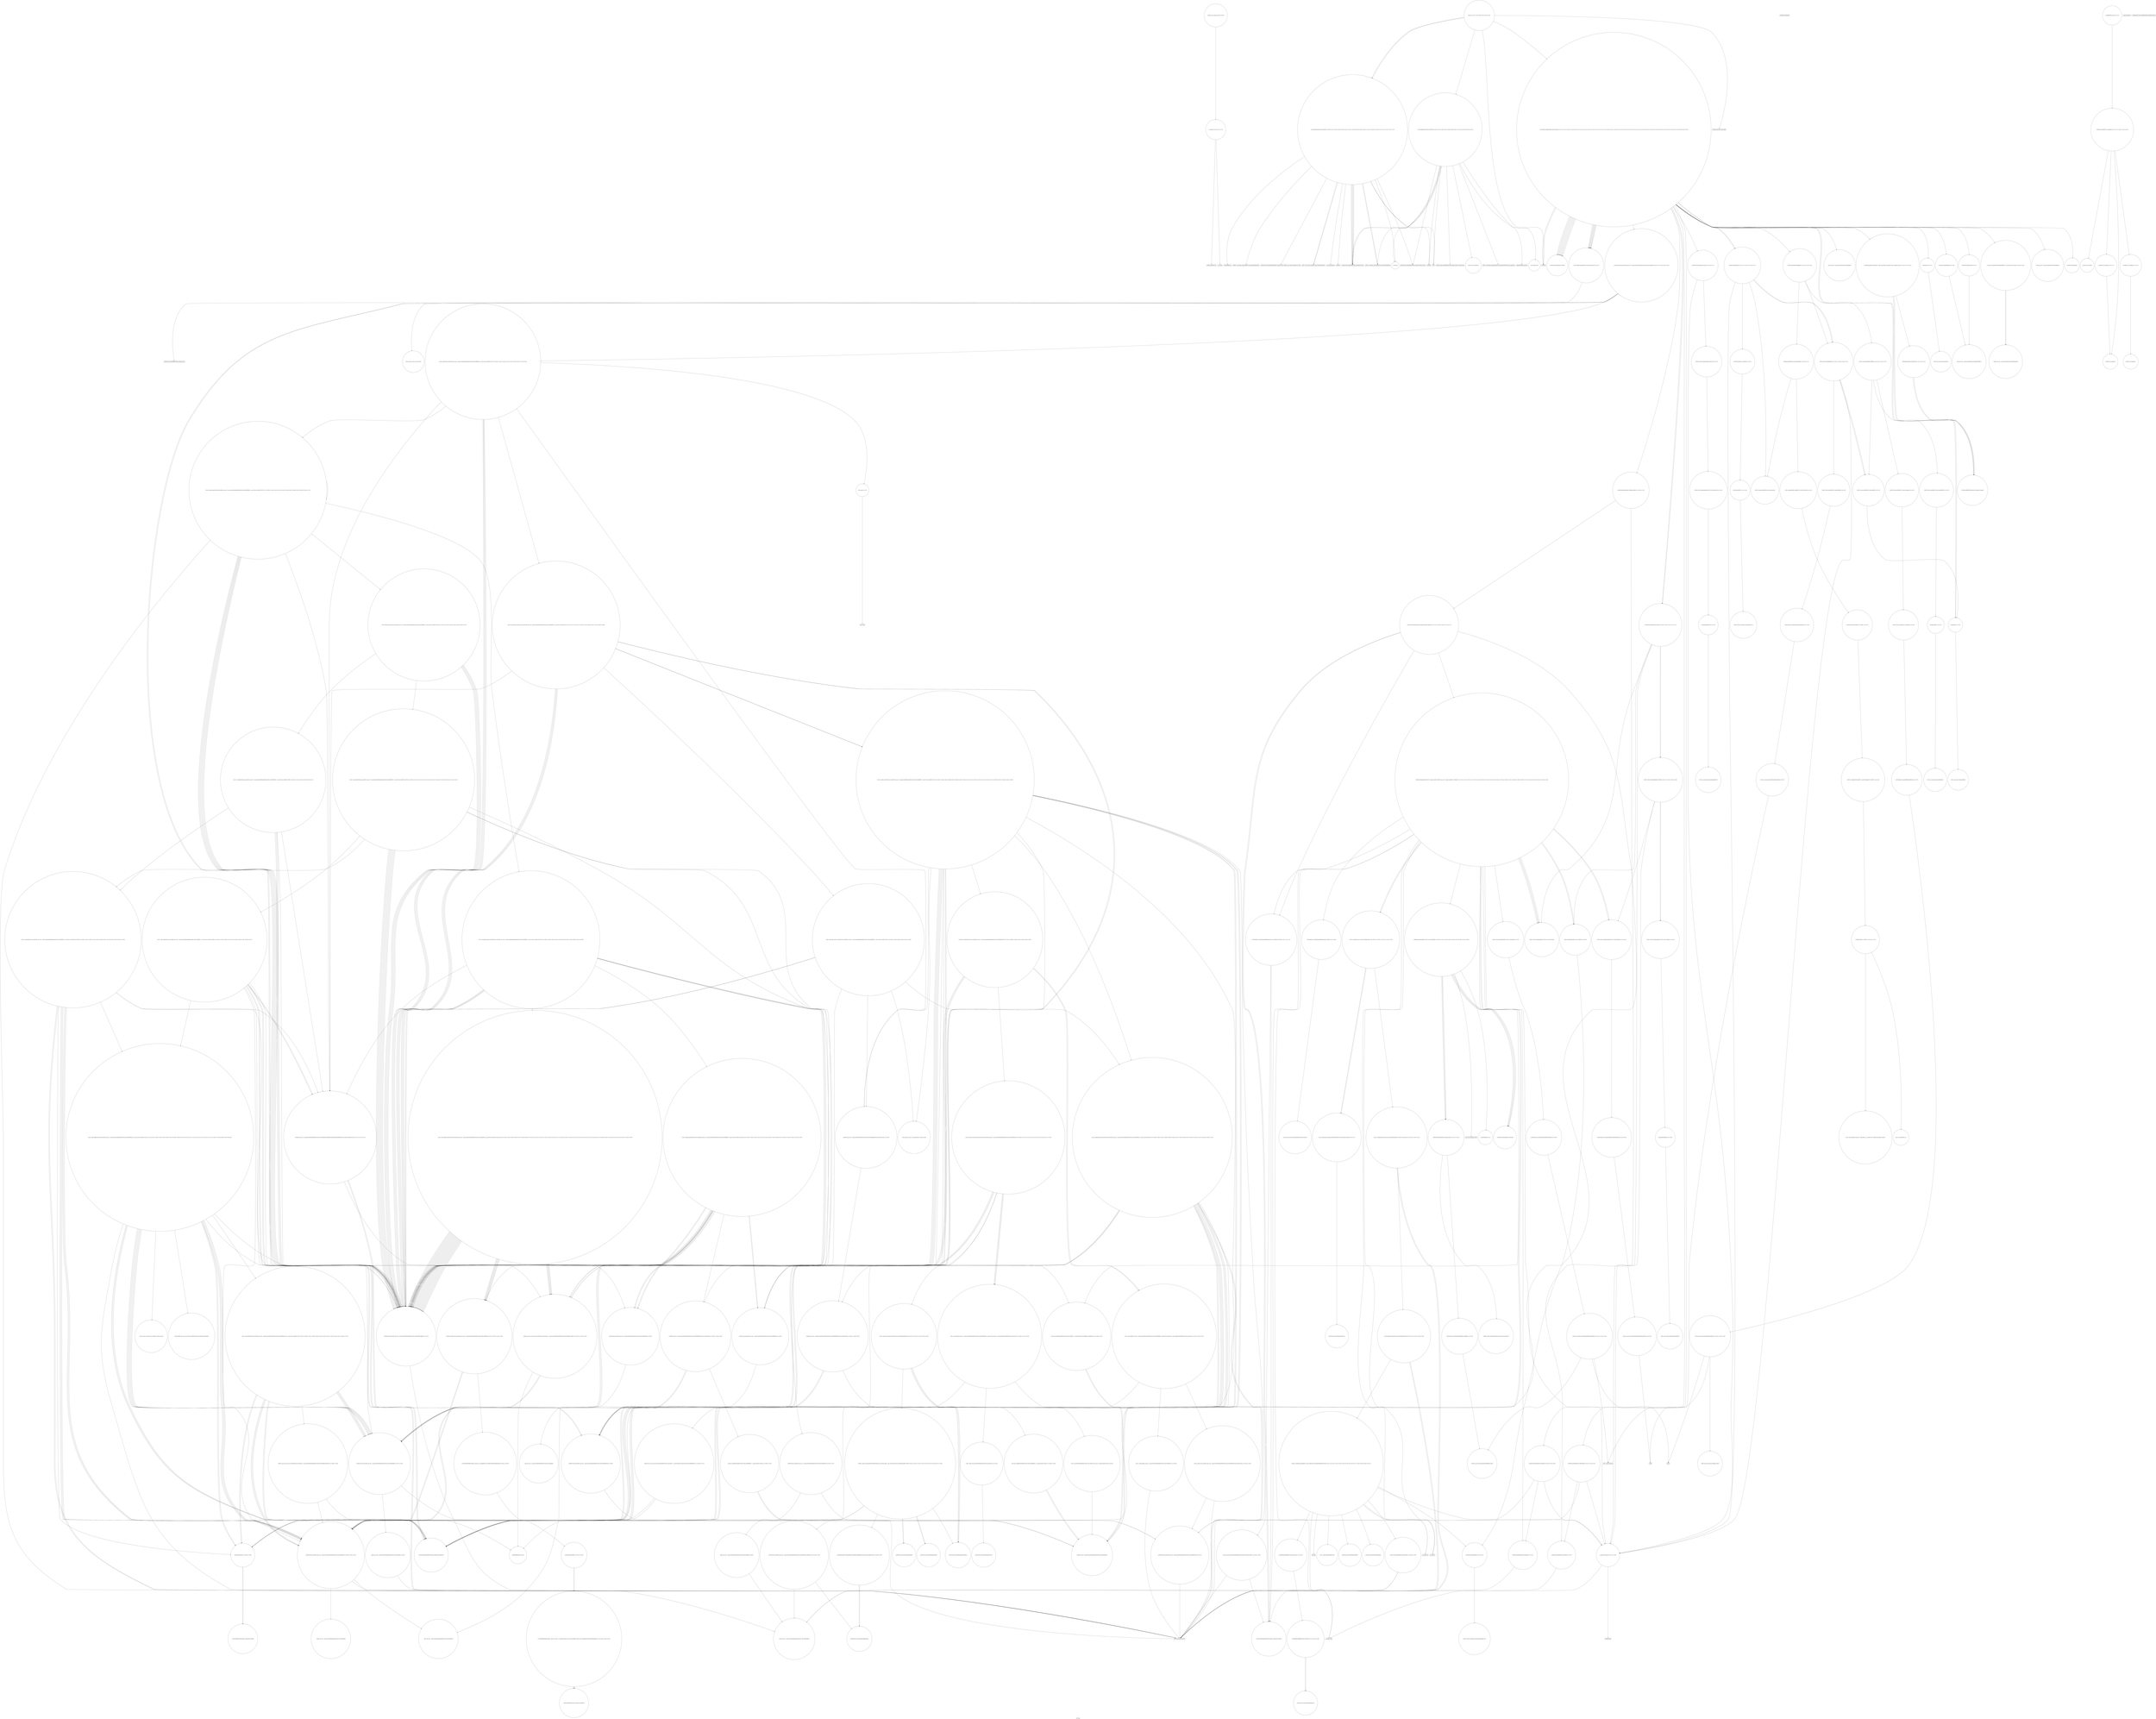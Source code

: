digraph "Call Graph" {
	label="Call Graph";

	Node0x561a984a7610 [shape=record,shape=circle,label="{__cxx_global_var_init|{<s0>1|<s1>2}}"];
	Node0x561a984a7610:s0 -> Node0x561a984a7690[color=black];
	Node0x561a984a7610:s1 -> Node0x561a988e3ab0[color=black];
	Node0x561a988eb370 [shape=record,shape=circle,label="{_ZNK9__gnu_cxx5__ops14_Iter_less_valclISt16reverse_iteratorINS_17__normal_iteratorIPSt4pairIiiESt6vectorIS6_SaIS6_EEEEES6_EEbT_RT0_|{<s0>398|<s1>399}}"];
	Node0x561a988eb370:s0 -> Node0x561a988eae70[color=black];
	Node0x561a988eb370:s1 -> Node0x561a988eb3f0[color=black];
	Node0x561a988e51b0 [shape=record,shape=circle,label="{_ZNSt12_Vector_baseISt4pairIiiESaIS1_EE19_M_get_Tp_allocatorEv}"];
	Node0x561a988e4030 [shape=record,shape=circle,label="{_ZN9__gnu_cxx17__normal_iteratorIPiSt6vectorIiSaIiEEEppEv}"];
	Node0x561a988e7a50 [shape=record,shape=Mrecord,label="{llvm.ctlz.i64}"];
	Node0x561a988e58b0 [shape=record,shape=circle,label="{_ZNSt6vectorISt4pairIiiESaIS1_EE17_M_realloc_insertIJS1_EEEvN9__gnu_cxx17__normal_iteratorIPS1_S3_EEDpOT_|{<s0>174|<s1>175|<s2>176|<s3>177|<s4>178|<s5>179|<s6>180|<s7>181|<s8>182|<s9>183|<s10>184|<s11>185|<s12>186|<s13>187|<s14>188|<s15>189|<s16>190|<s17>191|<s18>192|<s19>193|<s20>194|<s21>195|<s22>196}}"];
	Node0x561a988e58b0:s0 -> Node0x561a988e5ab0[color=black];
	Node0x561a988e58b0:s1 -> Node0x561a988e5bb0[color=black];
	Node0x561a988e58b0:s2 -> Node0x561a988e5b30[color=black];
	Node0x561a988e58b0:s3 -> Node0x561a988e5c30[color=black];
	Node0x561a988e58b0:s4 -> Node0x561a988e5830[color=black];
	Node0x561a988e58b0:s5 -> Node0x561a988e57b0[color=black];
	Node0x561a988e58b0:s6 -> Node0x561a988e5d30[color=black];
	Node0x561a988e58b0:s7 -> Node0x561a988e51b0[color=black];
	Node0x561a988e58b0:s8 -> Node0x561a988e5cb0[color=black];
	Node0x561a988e58b0:s9 -> Node0x561a988e5d30[color=black];
	Node0x561a988e58b0:s10 -> Node0x561a988e51b0[color=black];
	Node0x561a988e58b0:s11 -> Node0x561a988e5cb0[color=black];
	Node0x561a988e58b0:s12 -> Node0x561a988e7250[color=black];
	Node0x561a988e58b0:s13 -> Node0x561a988e5db0[color=black];
	Node0x561a988e58b0:s14 -> Node0x561a988e5eb0[color=black];
	Node0x561a988e58b0:s15 -> Node0x561a988e51b0[color=black];
	Node0x561a988e58b0:s16 -> Node0x561a988e5130[color=black];
	Node0x561a988e58b0:s17 -> Node0x561a988e53b0[color=black];
	Node0x561a988e58b0:s18 -> Node0x561a988e5e30[color=black];
	Node0x561a988e58b0:s19 -> Node0x561a988e51b0[color=black];
	Node0x561a988e58b0:s20 -> Node0x561a988e5130[color=black];
	Node0x561a988e58b0:s21 -> Node0x561a988e53b0[color=black];
	Node0x561a988e58b0:s22 -> Node0x561a988e71d0[color=black];
	Node0x561a988e4730 [shape=record,shape=circle,label="{_ZN14CodeJamUtility12TestCaseUtilC2Eii|{<s0>84|<s1>85|<s2>86|<s3>87|<s4>88|<s5>89|<s6>90|<s7>91|<s8>92|<s9>93|<s10>94|<s11>95}}"];
	Node0x561a988e4730:s0 -> Node0x561a988e4930[color=black];
	Node0x561a988e4730:s1 -> Node0x561a988e49b0[color=black];
	Node0x561a988e4730:s2 -> Node0x561a988e4a30[color=black];
	Node0x561a988e4730:s3 -> Node0x561a988e4ab0[color=black];
	Node0x561a988e4730:s4 -> Node0x561a988e4bb0[color=black];
	Node0x561a988e4730:s5 -> Node0x561a988e4b30[color=black];
	Node0x561a988e4730:s6 -> Node0x561a988e4c30[color=black];
	Node0x561a988e4730:s7 -> Node0x561a988e4ab0[color=black];
	Node0x561a988e4730:s8 -> Node0x561a988e4d30[color=black];
	Node0x561a988e4730:s9 -> Node0x561a988e4e30[color=black];
	Node0x561a988e4730:s10 -> Node0x561a988e4cb0[color=black];
	Node0x561a988e4730:s11 -> Node0x561a988e4eb0[color=black];
	Node0x561a988e8150 [shape=record,shape=circle,label="{_ZNSt16reverse_iteratorIPSt4pairIiiEEmmEv}"];
	Node0x561a988e5fb0 [shape=record,shape=circle,label="{_ZNKSt6vectorISt4pairIiiESaIS1_EE4sizeEv}"];
	Node0x561a988e4e30 [shape=record,shape=circle,label="{_ZSt12setprecisioni}"];
	Node0x561a988e9ef0 [shape=record,shape=circle,label="{_ZSt10_ConstructISt4pairIiiEJS1_EEvPT_DpOT0_|{<s0>243|<s1>244}}"];
	Node0x561a988e9ef0:s0 -> Node0x561a988e5830[color=black];
	Node0x561a988e9ef0:s1 -> Node0x561a988e5a30[color=black];
	Node0x561a988e6550 [shape=record,shape=Mrecord,label="{__cxa_call_unexpected}"];
	Node0x561a988ea5f0 [shape=record,shape=circle,label="{_ZSt16__introsort_loopISt16reverse_iteratorIN9__gnu_cxx17__normal_iteratorIPSt4pairIiiESt6vectorIS4_SaIS4_EEEEElNS1_5__ops15_Iter_less_iterEEvT_SD_T0_T1_|{<s0>259|<s1>260|<s2>261|<s3>262|<s4>263|<s5>264|<s6>265|<s7>266|<s8>267|<s9>268|<s10>269|<s11>270}}"];
	Node0x561a988ea5f0:s0 -> Node0x561a988ea6f0[color=black];
	Node0x561a988ea5f0:s1 -> Node0x561a988ea470[color=black];
	Node0x561a988ea5f0:s2 -> Node0x561a988ea470[color=black];
	Node0x561a988ea5f0:s3 -> Node0x561a988ea470[color=black];
	Node0x561a988ea5f0:s4 -> Node0x561a988ea970[color=black];
	Node0x561a988ea5f0:s5 -> Node0x561a988ea470[color=black];
	Node0x561a988ea5f0:s6 -> Node0x561a988ea470[color=black];
	Node0x561a988ea5f0:s7 -> Node0x561a988ea9f0[color=black];
	Node0x561a988ea5f0:s8 -> Node0x561a988ea470[color=black];
	Node0x561a988ea5f0:s9 -> Node0x561a988ea470[color=black];
	Node0x561a988ea5f0:s10 -> Node0x561a988ea5f0[color=black];
	Node0x561a988ea5f0:s11 -> Node0x561a988e5a30[color=black];
	Node0x561a988e6c50 [shape=record,shape=circle,label="{_ZNK9__gnu_cxx13new_allocatorIiE8max_sizeEv}"];
	Node0x561a988eacf0 [shape=record,shape=circle,label="{_ZSt10__pop_heapISt16reverse_iteratorIN9__gnu_cxx17__normal_iteratorIPSt4pairIiiESt6vectorIS4_SaIS4_EEEEENS1_5__ops15_Iter_less_iterEEvT_SD_SD_RT0_|{<s0>344|<s1>345|<s2>346|<s3>347|<s4>348|<s5>349|<s6>350|<s7>351|<s8>352|<s9>353|<s10>354|<s11>355}}"];
	Node0x561a988eacf0:s0 -> Node0x561a988eae70[color=black];
	Node0x561a988eacf0:s1 -> Node0x561a988e5730[color=black];
	Node0x561a988eacf0:s2 -> Node0x561a988e5a30[color=black];
	Node0x561a988eacf0:s3 -> Node0x561a988eae70[color=black];
	Node0x561a988eacf0:s4 -> Node0x561a988e5730[color=black];
	Node0x561a988eacf0:s5 -> Node0x561a988eae70[color=black];
	Node0x561a988eacf0:s6 -> Node0x561a988eb0f0[color=black];
	Node0x561a988eacf0:s7 -> Node0x561a988ea470[color=black];
	Node0x561a988eacf0:s8 -> Node0x561a988ea6f0[color=black];
	Node0x561a988eacf0:s9 -> Node0x561a988e5730[color=black];
	Node0x561a988eacf0:s10 -> Node0x561a988e5a30[color=black];
	Node0x561a988eacf0:s11 -> Node0x561a988eaef0[color=black];
	Node0x561a988e7350 [shape=record,shape=circle,label="{_ZNSt16allocator_traitsISaIiEE10deallocateERS0_Pim|{<s0>149}}"];
	Node0x561a988e7350:s0 -> Node0x561a988e73d0[color=black];
	Node0x561a984a7690 [shape=record,shape=Mrecord,label="{_ZNSt8ios_base4InitC1Ev}"];
	Node0x561a988eb3f0 [shape=record,shape=circle,label="{_ZStltIiiEbRKSt4pairIT_T0_ES5_}"];
	Node0x561a988e5230 [shape=record,shape=circle,label="{_ZNSt12_Vector_baseISt4pairIiiESaIS1_EED2Ev|{<s0>157|<s1>158|<s2>159|<s3>160}}"];
	Node0x561a988e5230:s0 -> Node0x561a988e53b0[color=black];
	Node0x561a988e5230:s1 -> Node0x561a988e5430[color=black];
	Node0x561a988e5230:s2 -> Node0x561a988e5430[color=black];
	Node0x561a988e5230:s3 -> Node0x561a988e71d0[color=black];
	Node0x561a988e40b0 [shape=record,shape=circle,label="{_ZNSt6vectorISt4pairIiiESaIS1_EEC2Ev|{<s0>50|<s1>51}}"];
	Node0x561a988e40b0:s0 -> Node0x561a988e7750[color=black];
	Node0x561a988e40b0:s1 -> Node0x561a988e71d0[color=black];
	Node0x561a988e7ad0 [shape=record,shape=circle,label="{_ZSt16__insertion_sortISt16reverse_iteratorIN9__gnu_cxx17__normal_iteratorIPSt4pairIiiESt6vectorIS4_SaIS4_EEEEENS1_5__ops15_Iter_less_iterEEvT_SD_T0_|{<s0>463|<s1>464|<s2>465|<s3>466|<s4>467|<s5>468|<s6>469|<s7>470|<s8>471|<s9>472|<s10>473|<s11>474|<s12>475|<s13>476|<s14>477|<s15>478|<s16>479|<s17>480|<s18>481|<s19>482}}"];
	Node0x561a988e7ad0:s0 -> Node0x561a988ea7f0[color=black];
	Node0x561a988e7ad0:s1 -> Node0x561a988eadf0[color=black];
	Node0x561a988e7ad0:s2 -> Node0x561a988ea570[color=black];
	Node0x561a988e7ad0:s3 -> Node0x561a988ea470[color=black];
	Node0x561a988e7ad0:s4 -> Node0x561a988ea470[color=black];
	Node0x561a988e7ad0:s5 -> Node0x561a988eac70[color=black];
	Node0x561a988e7ad0:s6 -> Node0x561a988eae70[color=black];
	Node0x561a988e7ad0:s7 -> Node0x561a988e5730[color=black];
	Node0x561a988e7ad0:s8 -> Node0x561a988e5a30[color=black];
	Node0x561a988e7ad0:s9 -> Node0x561a988ea470[color=black];
	Node0x561a988e7ad0:s10 -> Node0x561a988ea470[color=black];
	Node0x561a988e7ad0:s11 -> Node0x561a988eadf0[color=black];
	Node0x561a988e7ad0:s12 -> Node0x561a988e7bd0[color=black];
	Node0x561a988e7ad0:s13 -> Node0x561a988e5730[color=black];
	Node0x561a988e7ad0:s14 -> Node0x561a988eae70[color=black];
	Node0x561a988e7ad0:s15 -> Node0x561a988eb0f0[color=black];
	Node0x561a988e7ad0:s16 -> Node0x561a988ea470[color=black];
	Node0x561a988e7ad0:s17 -> Node0x561a988e7cd0[color=black];
	Node0x561a988e7ad0:s18 -> Node0x561a988e7c50[color=black];
	Node0x561a988e7ad0:s19 -> Node0x561a988ead70[color=black];
	Node0x561a988e5930 [shape=record,shape=circle,label="{_ZNSt6vectorISt4pairIiiESaIS1_EE3endEv|{<s0>197}}"];
	Node0x561a988e5930:s0 -> Node0x561a988e9af0[color=black];
	Node0x561a988e47b0 [shape=record,shape=circle,label="{_ZN14CodeJamUtility12TestCaseUtilD2Ev|{<s0>96|<s1>97|<s2>98|<s3>99|<s4>100|<s5>101|<s6>102|<s7>103|<s8>104|<s9>105|<s10>106|<s11>107|<s12>108|<s13>109|<s14>110|<s15>111|<s16>112|<s17>113}}"];
	Node0x561a988e47b0:s0 -> Node0x561a988e4ab0[color=black];
	Node0x561a988e47b0:s1 -> Node0x561a988e4bb0[color=black];
	Node0x561a988e47b0:s2 -> Node0x561a988e4b30[color=black];
	Node0x561a988e47b0:s3 -> Node0x561a988e4930[color=black];
	Node0x561a988e47b0:s4 -> Node0x561a988e6250[color=black];
	Node0x561a988e47b0:s5 -> Node0x561a988e4ab0[color=black];
	Node0x561a988e47b0:s6 -> Node0x561a988e62d0[color=black];
	Node0x561a988e47b0:s7 -> Node0x561a988e4ab0[color=black];
	Node0x561a988e47b0:s8 -> Node0x561a988e4c30[color=black];
	Node0x561a988e47b0:s9 -> Node0x561a988e4ab0[color=black];
	Node0x561a988e47b0:s10 -> Node0x561a988e6450[color=black];
	Node0x561a988e47b0:s11 -> Node0x561a988e63d0[color=black];
	Node0x561a988e47b0:s12 -> Node0x561a988e4ab0[color=black];
	Node0x561a988e47b0:s13 -> Node0x561a988e64d0[color=black];
	Node0x561a988e47b0:s14 -> Node0x561a988e4eb0[color=black];
	Node0x561a988e47b0:s15 -> Node0x561a988e64d0[color=black];
	Node0x561a988e47b0:s16 -> Node0x561a988e4eb0[color=black];
	Node0x561a988e47b0:s17 -> Node0x561a988e6550[color=black];
	Node0x561a988e81d0 [shape=record,shape=circle,label="{_ZNKSt16reverse_iteratorIPSt4pairIiiEEdeEv}"];
	Node0x561a988e6030 [shape=record,shape=Mrecord,label="{_ZSt20__throw_length_errorPKc}"];
	Node0x561a988e4eb0 [shape=record,shape=Mrecord,label="{_ZNSt7__cxx1118basic_stringstreamIcSt11char_traitsIcESaIcEED1Ev}"];
	Node0x561a988e9f70 [shape=record,shape=circle,label="{_ZSt11__addressofISt4pairIiiEEPT_RS2_}"];
	Node0x561a988e65d0 [shape=record,shape=circle,label="{_ZN9__gnu_cxx13new_allocatorIiEC2Ev}"];
	Node0x561a988ea670 [shape=record,shape=circle,label="{_ZSt4__lgl|{<s0>271}}"];
	Node0x561a988ea670:s0 -> Node0x561a988e7a50[color=black];
	Node0x561a988e6cd0 [shape=record,shape=Mrecord,label="{_ZSt17__throw_bad_allocv}"];
	Node0x561a988ead70 [shape=record,shape=circle,label="{_ZNSt16reverse_iteratorIN9__gnu_cxx17__normal_iteratorIPSt4pairIiiESt6vectorIS3_SaIS3_EEEEEppEv|{<s0>356}}"];
	Node0x561a988ead70:s0 -> Node0x561a988eaff0[color=black];
	Node0x561a988e73d0 [shape=record,shape=circle,label="{_ZN9__gnu_cxx13new_allocatorIiE10deallocateEPim|{<s0>150}}"];
	Node0x561a988e73d0:s0 -> Node0x561a988e7450[color=black];
	Node0x561a988e3a30 [shape=record,shape=Mrecord,label="{_ZNSt8ios_base4InitD1Ev}"];
	Node0x561a988eb470 [shape=record,shape=circle,label="{_ZN9__gnu_cxxltIPSt4pairIiiESt6vectorIS2_SaIS2_EEEEbRKNS_17__normal_iteratorIT_T0_EESC_|{<s0>400|<s1>401}}"];
	Node0x561a988eb470:s0 -> Node0x561a988e5d30[color=black];
	Node0x561a988eb470:s1 -> Node0x561a988e5d30[color=black];
	Node0x561a988e52b0 [shape=record,shape=circle,label="{_ZSt8_DestroyIPSt4pairIiiEEvT_S3_|{<s0>161}}"];
	Node0x561a988e52b0:s0 -> Node0x561a988e5330[color=black];
	Node0x561a988e4130 [shape=record,shape=circle,label="{_ZNSt6vectorISt4pairIiiESaIS1_EE9push_backEOS1_|{<s0>52|<s1>53}}"];
	Node0x561a988e4130:s0 -> Node0x561a988e5730[color=black];
	Node0x561a988e4130:s1 -> Node0x561a988e56b0[color=black];
	Node0x561a988e7b50 [shape=record,shape=circle,label="{_ZSt26__unguarded_insertion_sortISt16reverse_iteratorIN9__gnu_cxx17__normal_iteratorIPSt4pairIiiESt6vectorIS4_SaIS4_EEEEENS1_5__ops15_Iter_less_iterEEvT_SD_T0_|{<s0>483|<s1>484|<s2>485|<s3>486|<s4>487|<s5>488}}"];
	Node0x561a988e7b50:s0 -> Node0x561a988ea470[color=black];
	Node0x561a988e7b50:s1 -> Node0x561a988ea570[color=black];
	Node0x561a988e7b50:s2 -> Node0x561a988ea470[color=black];
	Node0x561a988e7b50:s3 -> Node0x561a988e7cd0[color=black];
	Node0x561a988e7b50:s4 -> Node0x561a988e7c50[color=black];
	Node0x561a988e7b50:s5 -> Node0x561a988ead70[color=black];
	Node0x561a988e59b0 [shape=record,shape=circle,label="{_ZN9__gnu_cxx13new_allocatorISt4pairIiiEE9constructIS2_JS2_EEEvPT_DpOT0_|{<s0>198|<s1>199}}"];
	Node0x561a988e59b0:s0 -> Node0x561a988e5830[color=black];
	Node0x561a988e59b0:s1 -> Node0x561a988e5a30[color=black];
	Node0x561a988e4830 [shape=record,shape=circle,label="{_ZSt7forwardIRiEOT_RNSt16remove_referenceIS1_E4typeE}"];
	Node0x561a988e8250 [shape=record,shape=circle,label="{_ZNKSt16reverse_iteratorIPSt4pairIiiEE4baseEv}"];
	Node0x561a988e60b0 [shape=record,shape=circle,label="{_ZSt3maxImERKT_S2_S2_}"];
	Node0x561a988e4f30 [shape=record,shape=circle,label="{_ZNSt8ios_base4setfESt13_Ios_FmtflagsS0_|{<s0>117|<s1>118|<s2>119|<s3>120}}"];
	Node0x561a988e4f30:s0 -> Node0x561a988e5030[color=black];
	Node0x561a988e4f30:s1 -> Node0x561a988e4fb0[color=black];
	Node0x561a988e4f30:s2 -> Node0x561a988e6150[color=black];
	Node0x561a988e4f30:s3 -> Node0x561a988e50b0[color=black];
	Node0x561a988e9ff0 [shape=record,shape=circle,label="{_ZNKSt13move_iteratorIPSt4pairIiiEEdeEv}"];
	Node0x561a988e6650 [shape=record,shape=circle,label="{_ZN9__gnu_cxx13new_allocatorIiED2Ev}"];
	Node0x561a988ea6f0 [shape=record,shape=circle,label="{_ZStmiIN9__gnu_cxx17__normal_iteratorIPSt4pairIiiESt6vectorIS3_SaIS3_EEEES8_EDTmicldtfp0_4baseEcldtfp_4baseEERKSt16reverse_iteratorIT_ERKSA_IT0_E|{<s0>272|<s1>273|<s2>274}}"];
	Node0x561a988ea6f0:s0 -> Node0x561a988ea8f0[color=black];
	Node0x561a988ea6f0:s1 -> Node0x561a988ea8f0[color=black];
	Node0x561a988ea6f0:s2 -> Node0x561a988e5b30[color=black];
	Node0x561a988e6d50 [shape=record,shape=Mrecord,label="{_Znwm}"];
	Node0x561a988eadf0 [shape=record,shape=circle,label="{_ZNKSt16reverse_iteratorIN9__gnu_cxx17__normal_iteratorIPSt4pairIiiESt6vectorIS3_SaIS3_EEEEEplEl|{<s0>357|<s1>358}}"];
	Node0x561a988eadf0:s0 -> Node0x561a988eaf70[color=black];
	Node0x561a988eadf0:s1 -> Node0x561a988ea370[color=black];
	Node0x561a988e7450 [shape=record,shape=Mrecord,label="{_ZdlPv}"];
	Node0x561a988e3ab0 [shape=record,shape=Mrecord,label="{__cxa_atexit}"];
	Node0x561a988eb4f0 [shape=record,shape=circle,label="{_ZNSt16reverse_iteratorIN9__gnu_cxx17__normal_iteratorIPSt4pairIiiESt6vectorIS3_SaIS3_EEEEEmmEv|{<s0>402}}"];
	Node0x561a988eb4f0:s0 -> Node0x561a988eb570[color=black];
	Node0x561a988e5330 [shape=record,shape=circle,label="{_ZNSt12_Destroy_auxILb1EE9__destroyIPSt4pairIiiEEEvT_S5_}"];
	Node0x561a988e41b0 [shape=record,shape=circle,label="{_ZSt9make_pairIRiS0_ESt4pairINSt17__decay_and_stripIT_E6__typeENS2_IT0_E6__typeEEOS3_OS6_|{<s0>54|<s1>55|<s2>56}}"];
	Node0x561a988e41b0:s0 -> Node0x561a988e4830[color=black];
	Node0x561a988e41b0:s1 -> Node0x561a988e4830[color=black];
	Node0x561a988e41b0:s2 -> Node0x561a988e48b0[color=black];
	Node0x561a988e7bd0 [shape=record,shape=circle,label="{_ZSt13move_backwardISt16reverse_iteratorIN9__gnu_cxx17__normal_iteratorIPSt4pairIiiESt6vectorIS4_SaIS4_EEEEESA_ET0_T_SC_SB_|{<s0>489|<s1>490|<s2>491|<s3>492|<s4>493|<s5>494}}"];
	Node0x561a988e7bd0:s0 -> Node0x561a988ea470[color=black];
	Node0x561a988e7bd0:s1 -> Node0x561a988e7dd0[color=black];
	Node0x561a988e7bd0:s2 -> Node0x561a988ea470[color=black];
	Node0x561a988e7bd0:s3 -> Node0x561a988e7dd0[color=black];
	Node0x561a988e7bd0:s4 -> Node0x561a988ea470[color=black];
	Node0x561a988e7bd0:s5 -> Node0x561a988e7d50[color=black];
	Node0x561a988e5a30 [shape=record,shape=Mrecord,label="{llvm.memcpy.p0i8.p0i8.i64}"];
	Node0x561a988e48b0 [shape=record,shape=circle,label="{_ZNSt4pairIiiEC2IRiS2_Lb1EEEOT_OT0_|{<s0>114|<s1>115}}"];
	Node0x561a988e48b0:s0 -> Node0x561a988e4830[color=black];
	Node0x561a988e48b0:s1 -> Node0x561a988e4830[color=black];
	Node0x561a988e82d0 [shape=record,shape=circle,label="{_ZSt23__make_reverse_iteratorIPSt4pairIiiEESt16reverse_iteratorIT_ES4_|{<s0>541}}"];
	Node0x561a988e82d0:s0 -> Node0x561a988e83d0[color=black];
	Node0x561a988e9970 [shape=record,shape=circle,label="{_ZNSt16allocator_traitsISaISt4pairIiiEEE8max_sizeERKS2_|{<s0>219}}"];
	Node0x561a988e9970:s0 -> Node0x561a988e9a70[color=black];
	Node0x561a988e4fb0 [shape=record,shape=circle,label="{_ZStaNRSt13_Ios_FmtflagsS_|{<s0>121}}"];
	Node0x561a988e4fb0:s0 -> Node0x561a988e6150[color=black];
	Node0x561a988ea070 [shape=record,shape=circle,label="{_ZNSt13move_iteratorIPSt4pairIiiEEppEv}"];
	Node0x561a988e66d0 [shape=record,shape=circle,label="{_ZNSt12_Vector_baseIiSaIiEEC2EmRKS0_|{<s0>123|<s1>124|<s2>125}}"];
	Node0x561a988e66d0:s0 -> Node0x561a988e6850[color=black];
	Node0x561a988e66d0:s1 -> Node0x561a988e68d0[color=black];
	Node0x561a988e66d0:s2 -> Node0x561a988e6950[color=black];
	Node0x561a988ea770 [shape=record,shape=circle,label="{_ZSt22__final_insertion_sortISt16reverse_iteratorIN9__gnu_cxx17__normal_iteratorIPSt4pairIiiESt6vectorIS4_SaIS4_EEEEENS1_5__ops15_Iter_less_iterEEvT_SD_T0_|{<s0>275|<s1>276|<s2>277|<s3>278|<s4>279|<s5>280|<s6>281|<s7>282|<s8>283|<s9>284}}"];
	Node0x561a988ea770:s0 -> Node0x561a988ea6f0[color=black];
	Node0x561a988ea770:s1 -> Node0x561a988ea470[color=black];
	Node0x561a988ea770:s2 -> Node0x561a988eadf0[color=black];
	Node0x561a988ea770:s3 -> Node0x561a988e7ad0[color=black];
	Node0x561a988ea770:s4 -> Node0x561a988eadf0[color=black];
	Node0x561a988ea770:s5 -> Node0x561a988ea470[color=black];
	Node0x561a988ea770:s6 -> Node0x561a988e7b50[color=black];
	Node0x561a988ea770:s7 -> Node0x561a988ea470[color=black];
	Node0x561a988ea770:s8 -> Node0x561a988ea470[color=black];
	Node0x561a988ea770:s9 -> Node0x561a988e7ad0[color=black];
	Node0x561a988e6dd0 [shape=record,shape=circle,label="{_ZSt24__uninitialized_fill_n_aIPimiiET_S1_T0_RKT1_RSaIT2_E|{<s0>141}}"];
	Node0x561a988e6dd0:s0 -> Node0x561a988e6ed0[color=black];
	Node0x561a988eae70 [shape=record,shape=circle,label="{_ZNKSt16reverse_iteratorIN9__gnu_cxx17__normal_iteratorIPSt4pairIiiESt6vectorIS3_SaIS3_EEEEEdeEv|{<s0>359|<s1>360|<s2>361}}"];
	Node0x561a988eae70:s0 -> Node0x561a988e5a30[color=black];
	Node0x561a988eae70:s1 -> Node0x561a988eaff0[color=black];
	Node0x561a988eae70:s2 -> Node0x561a988eb070[color=black];
	Node0x561a988e74d0 [shape=record,shape=circle,label="{_ZSt8_DestroyIPiiEvT_S1_RSaIT0_E|{<s0>151}}"];
	Node0x561a988e74d0:s0 -> Node0x561a988e7550[color=black];
	Node0x561a988e3b30 [shape=record,shape=circle,label="{_Z7processRN14CodeJamUtility12TestCaseUtilE|{<s0>3|<s1>4|<s2>5|<s3>6|<s4>7|<s5>8|<s6>9|<s7>10|<s8>11|<s9>12|<s10>13|<s11>14|<s12>15|<s13>16|<s14>17|<s15>18|<s16>19|<s17>20|<s18>21|<s19>22|<s20>23|<s21>24|<s22>25|<s23>26|<s24>27|<s25>28|<s26>29|<s27>30|<s28>31|<s29>32|<s30>33|<s31>34|<s32>35|<s33>36|<s34>37|<s35>38|<s36>39|<s37>40}}"];
	Node0x561a988e3b30:s0 -> Node0x561a988e3bb0[color=black];
	Node0x561a988e3b30:s1 -> Node0x561a988e3c30[color=black];
	Node0x561a988e3b30:s2 -> Node0x561a988e3cb0[color=black];
	Node0x561a988e3b30:s3 -> Node0x561a988e3db0[color=black];
	Node0x561a988e3b30:s4 -> Node0x561a988e3e30[color=black];
	Node0x561a988e3b30:s5 -> Node0x561a988e3eb0[color=black];
	Node0x561a988e3b30:s6 -> Node0x561a988e3f30[color=black];
	Node0x561a988e3b30:s7 -> Node0x561a988e3fb0[color=black];
	Node0x561a988e3b30:s8 -> Node0x561a988e3bb0[color=black];
	Node0x561a988e3b30:s9 -> Node0x561a988e4030[color=black];
	Node0x561a988e3b30:s10 -> Node0x561a988e3db0[color=black];
	Node0x561a988e3b30:s11 -> Node0x561a988e40b0[color=black];
	Node0x561a988e3b30:s12 -> Node0x561a988e4230[color=black];
	Node0x561a988e3b30:s13 -> Node0x561a988e41b0[color=black];
	Node0x561a988e3b30:s14 -> Node0x561a988e4130[color=black];
	Node0x561a988e3b30:s15 -> Node0x561a988e4530[color=black];
	Node0x561a988e3b30:s16 -> Node0x561a988e4330[color=black];
	Node0x561a988e3b30:s17 -> Node0x561a988e43b0[color=black];
	Node0x561a988e3b30:s18 -> Node0x561a988e42b0[color=black];
	Node0x561a988e3b30:s19 -> Node0x561a988e4430[color=black];
	Node0x561a988e3b30:s20 -> Node0x561a988e4430[color=black];
	Node0x561a988e3b30:s21 -> Node0x561a988e4430[color=black];
	Node0x561a988e3b30:s22 -> Node0x561a988e4430[color=black];
	Node0x561a988e3b30:s23 -> Node0x561a988e44b0[color=black];
	Node0x561a988e3b30:s24 -> Node0x561a988e44b0[color=black];
	Node0x561a988e3b30:s25 -> Node0x561a988e4430[color=black];
	Node0x561a988e3b30:s26 -> Node0x561a988e4430[color=black];
	Node0x561a988e3b30:s27 -> Node0x561a988e44b0[color=black];
	Node0x561a988e3b30:s28 -> Node0x561a988e44b0[color=black];
	Node0x561a988e3b30:s29 -> Node0x561a988e4430[color=black];
	Node0x561a988e3b30:s30 -> Node0x561a988e4430[color=black];
	Node0x561a988e3b30:s31 -> Node0x561a988e44b0[color=black];
	Node0x561a988e3b30:s32 -> Node0x561a988e4430[color=black];
	Node0x561a988e3b30:s33 -> Node0x561a988e44b0[color=black];
	Node0x561a988e3b30:s34 -> Node0x561a988e44b0[color=black];
	Node0x561a988e3b30:s35 -> Node0x561a988e4530[color=black];
	Node0x561a988e3b30:s36 -> Node0x561a988e45b0[color=black];
	Node0x561a988e3b30:s37 -> Node0x561a988e45b0[color=black];
	Node0x561a988eb570 [shape=record,shape=circle,label="{_ZN9__gnu_cxx17__normal_iteratorIPSt4pairIiiESt6vectorIS2_SaIS2_EEEppEv}"];
	Node0x561a988e53b0 [shape=record,shape=circle,label="{_ZNSt12_Vector_baseISt4pairIiiESaIS1_EE13_M_deallocateEPS1_m|{<s0>162}}"];
	Node0x561a988e53b0:s0 -> Node0x561a988e54b0[color=black];
	Node0x561a988e4230 [shape=record,shape=circle,label="{_ZNSt6vectorIiSaIiEEixEm}"];
	Node0x561a988e7c50 [shape=record,shape=circle,label="{_ZSt25__unguarded_linear_insertISt16reverse_iteratorIN9__gnu_cxx17__normal_iteratorIPSt4pairIiiESt6vectorIS4_SaIS4_EEEEENS1_5__ops14_Val_less_iterEEvT_T0_|{<s0>495|<s1>496|<s2>497|<s3>498|<s4>499|<s5>500|<s6>501|<s7>502|<s8>503|<s9>504|<s10>505|<s11>506|<s12>507|<s13>508|<s14>509|<s15>510}}"];
	Node0x561a988e7c50:s0 -> Node0x561a988eae70[color=black];
	Node0x561a988e7c50:s1 -> Node0x561a988e5730[color=black];
	Node0x561a988e7c50:s2 -> Node0x561a988e5a30[color=black];
	Node0x561a988e7c50:s3 -> Node0x561a988ea470[color=black];
	Node0x561a988e7c50:s4 -> Node0x561a988eb4f0[color=black];
	Node0x561a988e7c50:s5 -> Node0x561a988ea470[color=black];
	Node0x561a988e7c50:s6 -> Node0x561a988e8550[color=black];
	Node0x561a988e7c50:s7 -> Node0x561a988eae70[color=black];
	Node0x561a988e7c50:s8 -> Node0x561a988e5730[color=black];
	Node0x561a988e7c50:s9 -> Node0x561a988eae70[color=black];
	Node0x561a988e7c50:s10 -> Node0x561a988eb0f0[color=black];
	Node0x561a988e7c50:s11 -> Node0x561a988e5a30[color=black];
	Node0x561a988e7c50:s12 -> Node0x561a988eb4f0[color=black];
	Node0x561a988e7c50:s13 -> Node0x561a988e5730[color=black];
	Node0x561a988e7c50:s14 -> Node0x561a988eae70[color=black];
	Node0x561a988e7c50:s15 -> Node0x561a988eb0f0[color=black];
	Node0x561a988e5ab0 [shape=record,shape=circle,label="{_ZNKSt6vectorISt4pairIiiESaIS1_EE12_M_check_lenEmPKc|{<s0>200|<s1>201|<s2>202|<s3>203|<s4>204|<s5>205|<s6>206|<s7>207|<s8>208}}"];
	Node0x561a988e5ab0:s0 -> Node0x561a988e5f30[color=black];
	Node0x561a988e5ab0:s1 -> Node0x561a988e5fb0[color=black];
	Node0x561a988e5ab0:s2 -> Node0x561a988e6030[color=black];
	Node0x561a988e5ab0:s3 -> Node0x561a988e5fb0[color=black];
	Node0x561a988e5ab0:s4 -> Node0x561a988e5fb0[color=black];
	Node0x561a988e5ab0:s5 -> Node0x561a988e60b0[color=black];
	Node0x561a988e5ab0:s6 -> Node0x561a988e5fb0[color=black];
	Node0x561a988e5ab0:s7 -> Node0x561a988e5f30[color=black];
	Node0x561a988e5ab0:s8 -> Node0x561a988e5f30[color=black];
	Node0x561a988e4930 [shape=record,shape=Mrecord,label="{clock}"];
	Node0x561a988e8350 [shape=record,shape=circle,label="{_ZSt12__niter_baseIPSt4pairIiiESt6vectorIS1_SaIS1_EEET_N9__gnu_cxx17__normal_iteratorIS6_T0_EE|{<s0>542}}"];
	Node0x561a988e8350:s0 -> Node0x561a988e5d30[color=black];
	Node0x561a988e99f0 [shape=record,shape=circle,label="{_ZNKSt12_Vector_baseISt4pairIiiESaIS1_EE19_M_get_Tp_allocatorEv}"];
	Node0x561a988e5030 [shape=record,shape=circle,label="{_ZStcoSt13_Ios_Fmtflags}"];
	Node0x561a988ea0f0 [shape=record,shape=Mrecord,label="{llvm.trap}"];
	Node0x561a988e6750 [shape=record,shape=circle,label="{_ZNSt6vectorIiSaIiEE18_M_fill_initializeEmRKi|{<s0>126|<s1>127}}"];
	Node0x561a988e6750:s0 -> Node0x561a988e6e50[color=black];
	Node0x561a988e6750:s1 -> Node0x561a988e6dd0[color=black];
	Node0x561a988ea7f0 [shape=record,shape=circle,label="{_ZSteqIN9__gnu_cxx17__normal_iteratorIPSt4pairIiiESt6vectorIS3_SaIS3_EEEEEbRKSt16reverse_iteratorIT_ESD_|{<s0>285|<s1>286|<s2>287}}"];
	Node0x561a988ea7f0:s0 -> Node0x561a988ea8f0[color=black];
	Node0x561a988ea7f0:s1 -> Node0x561a988ea8f0[color=black];
	Node0x561a988ea7f0:s2 -> Node0x561a988ea870[color=black];
	Node0x561a988e6e50 [shape=record,shape=circle,label="{_ZNSt12_Vector_baseIiSaIiEE19_M_get_Tp_allocatorEv}"];
	Node0x561a988eaef0 [shape=record,shape=circle,label="{_ZSt13__adjust_heapISt16reverse_iteratorIN9__gnu_cxx17__normal_iteratorIPSt4pairIiiESt6vectorIS4_SaIS4_EEEEElS4_NS1_5__ops15_Iter_less_iterEEvT_T0_SE_T1_T2_|{<s0>362|<s1>363|<s2>364|<s3>365|<s4>366|<s5>367|<s6>368|<s7>369|<s8>370|<s9>371|<s10>372|<s11>373|<s12>374|<s13>375|<s14>376|<s15>377|<s16>378|<s17>379|<s18>380|<s19>381|<s20>382}}"];
	Node0x561a988eaef0:s0 -> Node0x561a988eadf0[color=black];
	Node0x561a988eaef0:s1 -> Node0x561a988eadf0[color=black];
	Node0x561a988eaef0:s2 -> Node0x561a988eac70[color=black];
	Node0x561a988eaef0:s3 -> Node0x561a988eadf0[color=black];
	Node0x561a988eaef0:s4 -> Node0x561a988eae70[color=black];
	Node0x561a988eaef0:s5 -> Node0x561a988e5730[color=black];
	Node0x561a988eaef0:s6 -> Node0x561a988eadf0[color=black];
	Node0x561a988eaef0:s7 -> Node0x561a988eae70[color=black];
	Node0x561a988eaef0:s8 -> Node0x561a988eb0f0[color=black];
	Node0x561a988eaef0:s9 -> Node0x561a988eadf0[color=black];
	Node0x561a988eaef0:s10 -> Node0x561a988eae70[color=black];
	Node0x561a988eaef0:s11 -> Node0x561a988e5730[color=black];
	Node0x561a988eaef0:s12 -> Node0x561a988eadf0[color=black];
	Node0x561a988eaef0:s13 -> Node0x561a988eae70[color=black];
	Node0x561a988eaef0:s14 -> Node0x561a988eb0f0[color=black];
	Node0x561a988eaef0:s15 -> Node0x561a988eb170[color=black];
	Node0x561a988eaef0:s16 -> Node0x561a988eb1f0[color=black];
	Node0x561a988eaef0:s17 -> Node0x561a988ea470[color=black];
	Node0x561a988eaef0:s18 -> Node0x561a988e5730[color=black];
	Node0x561a988eaef0:s19 -> Node0x561a988e5a30[color=black];
	Node0x561a988eaef0:s20 -> Node0x561a988eb270[color=black];
	Node0x561a988e7550 [shape=record,shape=circle,label="{_ZSt8_DestroyIPiEvT_S1_|{<s0>152}}"];
	Node0x561a988e7550:s0 -> Node0x561a988e75d0[color=black];
	Node0x561a988e3bb0 [shape=record,shape=Mrecord,label="{_ZNSirsERi}"];
	Node0x561a988eb5f0 [shape=record,shape=circle,label="{_ZSt22__move_median_to_firstISt16reverse_iteratorIN9__gnu_cxx17__normal_iteratorIPSt4pairIiiESt6vectorIS4_SaIS4_EEEEENS1_5__ops15_Iter_less_iterEEvT_SD_SD_SD_T0_|{<s0>403|<s1>404|<s2>405|<s3>406|<s4>407|<s5>408|<s6>409|<s7>410|<s8>411|<s9>412|<s10>413|<s11>414|<s12>415|<s13>416|<s14>417|<s15>418|<s16>419|<s17>420|<s18>421|<s19>422|<s20>423|<s21>424|<s22>425|<s23>426|<s24>427|<s25>428|<s26>429|<s27>430|<s28>431|<s29>432|<s30>433|<s31>434|<s32>435}}"];
	Node0x561a988eb5f0:s0 -> Node0x561a988ea470[color=black];
	Node0x561a988eb5f0:s1 -> Node0x561a988ea470[color=black];
	Node0x561a988eb5f0:s2 -> Node0x561a988eac70[color=black];
	Node0x561a988eb5f0:s3 -> Node0x561a988ea470[color=black];
	Node0x561a988eb5f0:s4 -> Node0x561a988ea470[color=black];
	Node0x561a988eb5f0:s5 -> Node0x561a988eac70[color=black];
	Node0x561a988eb5f0:s6 -> Node0x561a988ea470[color=black];
	Node0x561a988eb5f0:s7 -> Node0x561a988ea470[color=black];
	Node0x561a988eb5f0:s8 -> Node0x561a988eb770[color=black];
	Node0x561a988eb5f0:s9 -> Node0x561a988ea470[color=black];
	Node0x561a988eb5f0:s10 -> Node0x561a988ea470[color=black];
	Node0x561a988eb5f0:s11 -> Node0x561a988eac70[color=black];
	Node0x561a988eb5f0:s12 -> Node0x561a988ea470[color=black];
	Node0x561a988eb5f0:s13 -> Node0x561a988ea470[color=black];
	Node0x561a988eb5f0:s14 -> Node0x561a988eb770[color=black];
	Node0x561a988eb5f0:s15 -> Node0x561a988ea470[color=black];
	Node0x561a988eb5f0:s16 -> Node0x561a988ea470[color=black];
	Node0x561a988eb5f0:s17 -> Node0x561a988eb770[color=black];
	Node0x561a988eb5f0:s18 -> Node0x561a988ea470[color=black];
	Node0x561a988eb5f0:s19 -> Node0x561a988ea470[color=black];
	Node0x561a988eb5f0:s20 -> Node0x561a988eac70[color=black];
	Node0x561a988eb5f0:s21 -> Node0x561a988ea470[color=black];
	Node0x561a988eb5f0:s22 -> Node0x561a988ea470[color=black];
	Node0x561a988eb5f0:s23 -> Node0x561a988eb770[color=black];
	Node0x561a988eb5f0:s24 -> Node0x561a988ea470[color=black];
	Node0x561a988eb5f0:s25 -> Node0x561a988ea470[color=black];
	Node0x561a988eb5f0:s26 -> Node0x561a988eac70[color=black];
	Node0x561a988eb5f0:s27 -> Node0x561a988ea470[color=black];
	Node0x561a988eb5f0:s28 -> Node0x561a988ea470[color=black];
	Node0x561a988eb5f0:s29 -> Node0x561a988eb770[color=black];
	Node0x561a988eb5f0:s30 -> Node0x561a988ea470[color=black];
	Node0x561a988eb5f0:s31 -> Node0x561a988ea470[color=black];
	Node0x561a988eb5f0:s32 -> Node0x561a988eb770[color=black];
	Node0x561a988e5430 [shape=record,shape=circle,label="{_ZNSt12_Vector_baseISt4pairIiiESaIS1_EE12_Vector_implD2Ev|{<s0>163}}"];
	Node0x561a988e5430:s0 -> Node0x561a988e55b0[color=black];
	Node0x561a988e42b0 [shape=record,shape=circle,label="{_ZSt4sortISt16reverse_iteratorIN9__gnu_cxx17__normal_iteratorIPSt4pairIiiESt6vectorIS4_SaIS4_EEEEEEvT_SB_|{<s0>57|<s1>58|<s2>59|<s3>60}}"];
	Node0x561a988e42b0:s0 -> Node0x561a988ea470[color=black];
	Node0x561a988e42b0:s1 -> Node0x561a988ea470[color=black];
	Node0x561a988e42b0:s2 -> Node0x561a988ea4f0[color=black];
	Node0x561a988e42b0:s3 -> Node0x561a988ea3f0[color=black];
	Node0x561a988e7cd0 [shape=record,shape=circle,label="{_ZN9__gnu_cxx5__ops15__val_comp_iterENS0_15_Iter_less_iterE}"];
	Node0x561a988e5b30 [shape=record,shape=circle,label="{_ZN9__gnu_cxxmiIPSt4pairIiiESt6vectorIS2_SaIS2_EEEENS_17__normal_iteratorIT_T0_E15difference_typeERKSA_SD_|{<s0>209|<s1>210}}"];
	Node0x561a988e5b30:s0 -> Node0x561a988e5d30[color=black];
	Node0x561a988e5b30:s1 -> Node0x561a988e5d30[color=black];
	Node0x561a988e49b0 [shape=record,shape=circle,label="{_ZStorSt13_Ios_OpenmodeS_}"];
	Node0x561a988e83d0 [shape=record,shape=circle,label="{_ZNSt16reverse_iteratorIPSt4pairIiiEEC2ES2_}"];
	Node0x561a988e9a70 [shape=record,shape=circle,label="{_ZNK9__gnu_cxx13new_allocatorISt4pairIiiEE8max_sizeEv}"];
	Node0x561a988e50b0 [shape=record,shape=circle,label="{_ZStoRRSt13_Ios_FmtflagsS_|{<s0>122}}"];
	Node0x561a988e50b0:s0 -> Node0x561a988e61d0[color=black];
	Node0x561a988ea170 [shape=record,shape=circle,label="{_ZSteqIPSt4pairIiiEEbRKSt13move_iteratorIT_ES7_|{<s0>245|<s1>246}}"];
	Node0x561a988ea170:s0 -> Node0x561a988ea1f0[color=black];
	Node0x561a988ea170:s1 -> Node0x561a988ea1f0[color=black];
	Node0x561a988e67d0 [shape=record,shape=circle,label="{_ZNSt12_Vector_baseIiSaIiEED2Ev|{<s0>128|<s1>129|<s2>130|<s3>131}}"];
	Node0x561a988e67d0:s0 -> Node0x561a988e7150[color=black];
	Node0x561a988e67d0:s1 -> Node0x561a988e6950[color=black];
	Node0x561a988e67d0:s2 -> Node0x561a988e6950[color=black];
	Node0x561a988e67d0:s3 -> Node0x561a988e71d0[color=black];
	Node0x561a988ea870 [shape=record,shape=circle,label="{_ZN9__gnu_cxxeqIPSt4pairIiiESt6vectorIS2_SaIS2_EEEEbRKNS_17__normal_iteratorIT_T0_EESC_|{<s0>288|<s1>289}}"];
	Node0x561a988ea870:s0 -> Node0x561a988e5d30[color=black];
	Node0x561a988ea870:s1 -> Node0x561a988e5d30[color=black];
	Node0x561a988e6ed0 [shape=record,shape=circle,label="{_ZSt20uninitialized_fill_nIPimiET_S1_T0_RKT1_|{<s0>142}}"];
	Node0x561a988e6ed0:s0 -> Node0x561a988e6f50[color=black];
	Node0x561a988eaf70 [shape=record,shape=circle,label="{_ZNK9__gnu_cxx17__normal_iteratorIPSt4pairIiiESt6vectorIS2_SaIS2_EEEmiEl|{<s0>383}}"];
	Node0x561a988eaf70:s0 -> Node0x561a988e9af0[color=black];
	Node0x561a988e75d0 [shape=record,shape=circle,label="{_ZNSt12_Destroy_auxILb1EE9__destroyIPiEEvT_S3_}"];
	Node0x561a988e3c30 [shape=record,shape=circle,label="{_ZNSaIiEC2Ev|{<s0>41}}"];
	Node0x561a988e3c30:s0 -> Node0x561a988e65d0[color=black];
	Node0x561a988eb670 [shape=record,shape=circle,label="{_ZNKSt16reverse_iteratorIN9__gnu_cxx17__normal_iteratorIPSt4pairIiiESt6vectorIS3_SaIS3_EEEEEmiEl|{<s0>436|<s1>437}}"];
	Node0x561a988eb670:s0 -> Node0x561a988e79d0[color=black];
	Node0x561a988eb670:s1 -> Node0x561a988ea370[color=black];
	Node0x561a988e54b0 [shape=record,shape=circle,label="{_ZNSt16allocator_traitsISaISt4pairIiiEEE10deallocateERS2_PS1_m|{<s0>164}}"];
	Node0x561a988e54b0:s0 -> Node0x561a988e5530[color=black];
	Node0x561a988e4330 [shape=record,shape=circle,label="{_ZNSt6vectorISt4pairIiiESaIS1_EE6rbeginEv|{<s0>61|<s1>62|<s2>63}}"];
	Node0x561a988e4330:s0 -> Node0x561a988e5930[color=black];
	Node0x561a988e4330:s1 -> Node0x561a988ea370[color=black];
	Node0x561a988e4330:s2 -> Node0x561a988e71d0[color=black];
	Node0x561a988e7d50 [shape=record,shape=circle,label="{_ZSt23__copy_move_backward_a2ILb1ESt16reverse_iteratorIN9__gnu_cxx17__normal_iteratorIPSt4pairIiiESt6vectorIS4_SaIS4_EEEEESA_ET1_T0_SC_SB_|{<s0>511|<s1>512|<s2>513|<s3>514|<s4>515|<s5>516|<s6>517|<s7>518}}"];
	Node0x561a988e7d50:s0 -> Node0x561a988ea470[color=black];
	Node0x561a988e7d50:s1 -> Node0x561a988e7ed0[color=black];
	Node0x561a988e7d50:s2 -> Node0x561a988ea470[color=black];
	Node0x561a988e7d50:s3 -> Node0x561a988e7ed0[color=black];
	Node0x561a988e7d50:s4 -> Node0x561a988ea470[color=black];
	Node0x561a988e7d50:s5 -> Node0x561a988e7ed0[color=black];
	Node0x561a988e7d50:s6 -> Node0x561a988e7e50[color=black];
	Node0x561a988e7d50:s7 -> Node0x561a988e7f50[color=black];
	Node0x561a988e5bb0 [shape=record,shape=circle,label="{_ZNSt6vectorISt4pairIiiESaIS1_EE5beginEv|{<s0>211}}"];
	Node0x561a988e5bb0:s0 -> Node0x561a988e9af0[color=black];
	Node0x561a988e4a30 [shape=record,shape=Mrecord,label="{_ZNSt7__cxx1118basic_stringstreamIcSt11char_traitsIcESaIcEEC1ESt13_Ios_Openmode}"];
	Node0x561a988e8450 [shape=record,shape=circle,label="{_ZSt23__make_reverse_iteratorIN9__gnu_cxx17__normal_iteratorIPSt4pairIiiESt6vectorIS3_SaIS3_EEEEESt16reverse_iteratorIT_ESA_|{<s0>543|<s1>544}}"];
	Node0x561a988e8450:s0 -> Node0x561a988e5a30[color=black];
	Node0x561a988e8450:s1 -> Node0x561a988ea370[color=black];
	Node0x561a988e9af0 [shape=record,shape=circle,label="{_ZN9__gnu_cxx17__normal_iteratorIPSt4pairIiiESt6vectorIS2_SaIS2_EEEC2ERKS3_}"];
	Node0x561a988e6150 [shape=record,shape=circle,label="{_ZStanSt13_Ios_FmtflagsS_}"];
	Node0x561a988ea1f0 [shape=record,shape=circle,label="{_ZNKSt13move_iteratorIPSt4pairIiiEE4baseEv}"];
	Node0x561a988e6850 [shape=record,shape=circle,label="{_ZNSt12_Vector_baseIiSaIiEE12_Vector_implC2ERKS0_|{<s0>132}}"];
	Node0x561a988e6850:s0 -> Node0x561a988e69d0[color=black];
	Node0x561a988ea8f0 [shape=record,shape=circle,label="{_ZNKSt16reverse_iteratorIN9__gnu_cxx17__normal_iteratorIPSt4pairIiiESt6vectorIS3_SaIS3_EEEEE4baseEv|{<s0>290}}"];
	Node0x561a988ea8f0:s0 -> Node0x561a988e5a30[color=black];
	Node0x561a988e6f50 [shape=record,shape=circle,label="{_ZNSt22__uninitialized_fill_nILb1EE15__uninit_fill_nIPimiEET_S3_T0_RKT1_|{<s0>143}}"];
	Node0x561a988e6f50:s0 -> Node0x561a988e6fd0[color=black];
	Node0x561a988eaff0 [shape=record,shape=circle,label="{_ZN9__gnu_cxx17__normal_iteratorIPSt4pairIiiESt6vectorIS2_SaIS2_EEEmmEv}"];
	Node0x561a988e7650 [shape=record,shape=circle,label="{_ZN9__gnu_cxx17__normal_iteratorIPiSt6vectorIiSaIiEEEC2ERKS1_}"];
	Node0x561a988e3cb0 [shape=record,shape=circle,label="{_ZNSt6vectorIiSaIiEEC2EmRKiRKS0_|{<s0>42|<s1>43|<s2>44}}"];
	Node0x561a988e3cb0:s0 -> Node0x561a988e66d0[color=black];
	Node0x561a988e3cb0:s1 -> Node0x561a988e6750[color=black];
	Node0x561a988e3cb0:s2 -> Node0x561a988e67d0[color=black];
	Node0x561a988eb6f0 [shape=record,shape=circle,label="{_ZSt21__unguarded_partitionISt16reverse_iteratorIN9__gnu_cxx17__normal_iteratorIPSt4pairIiiESt6vectorIS4_SaIS4_EEEEENS1_5__ops15_Iter_less_iterEET_SD_SD_SD_T0_|{<s0>438|<s1>439|<s2>440|<s3>441|<s4>442|<s5>443|<s6>444|<s7>445|<s8>446|<s9>447|<s10>448|<s11>449|<s12>450|<s13>451|<s14>452}}"];
	Node0x561a988eb6f0:s0 -> Node0x561a988ea470[color=black];
	Node0x561a988eb6f0:s1 -> Node0x561a988ea470[color=black];
	Node0x561a988eb6f0:s2 -> Node0x561a988eac70[color=black];
	Node0x561a988eb6f0:s3 -> Node0x561a988ead70[color=black];
	Node0x561a988eb6f0:s4 -> Node0x561a988eb4f0[color=black];
	Node0x561a988eb6f0:s5 -> Node0x561a988ea470[color=black];
	Node0x561a988eb6f0:s6 -> Node0x561a988ea470[color=black];
	Node0x561a988eb6f0:s7 -> Node0x561a988eac70[color=black];
	Node0x561a988eb6f0:s8 -> Node0x561a988eb4f0[color=black];
	Node0x561a988eb6f0:s9 -> Node0x561a988eabf0[color=black];
	Node0x561a988eb6f0:s10 -> Node0x561a988ea470[color=black];
	Node0x561a988eb6f0:s11 -> Node0x561a988ea470[color=black];
	Node0x561a988eb6f0:s12 -> Node0x561a988ea470[color=black];
	Node0x561a988eb6f0:s13 -> Node0x561a988eb770[color=black];
	Node0x561a988eb6f0:s14 -> Node0x561a988ead70[color=black];
	Node0x561a988e5530 [shape=record,shape=circle,label="{_ZN9__gnu_cxx13new_allocatorISt4pairIiiEE10deallocateEPS2_m|{<s0>165}}"];
	Node0x561a988e5530:s0 -> Node0x561a988e7450[color=black];
	Node0x561a988e43b0 [shape=record,shape=circle,label="{_ZNSt6vectorISt4pairIiiESaIS1_EE4rendEv|{<s0>64|<s1>65|<s2>66}}"];
	Node0x561a988e43b0:s0 -> Node0x561a988e5bb0[color=black];
	Node0x561a988e43b0:s1 -> Node0x561a988ea370[color=black];
	Node0x561a988e43b0:s2 -> Node0x561a988e71d0[color=black];
	Node0x561a988e7dd0 [shape=record,shape=circle,label="{_ZSt12__miter_baseIN9__gnu_cxx17__normal_iteratorIPSt4pairIiiESt6vectorIS3_SaIS3_EEEEEDTcl23__make_reverse_iteratorcl12__miter_basecldtfp_4baseEEEESt16reverse_iteratorIT_E|{<s0>519|<s1>520|<s2>521}}"];
	Node0x561a988e7dd0:s0 -> Node0x561a988ea8f0[color=black];
	Node0x561a988e7dd0:s1 -> Node0x561a988e84d0[color=black];
	Node0x561a988e7dd0:s2 -> Node0x561a988e8450[color=black];
	Node0x561a988e5c30 [shape=record,shape=circle,label="{_ZNSt12_Vector_baseISt4pairIiiESaIS1_EE11_M_allocateEm|{<s0>212}}"];
	Node0x561a988e5c30:s0 -> Node0x561a988e9b70[color=black];
	Node0x561a988e4ab0 [shape=record,shape=Mrecord,label="{_ZStlsISt11char_traitsIcEERSt13basic_ostreamIcT_ES5_PKc}"];
	Node0x561a988e84d0 [shape=record,shape=circle,label="{_ZSt12__miter_baseIN9__gnu_cxx17__normal_iteratorIPSt4pairIiiESt6vectorIS3_SaIS3_EEEEET_S9_|{<s0>545}}"];
	Node0x561a988e84d0:s0 -> Node0x561a988e5a30[color=black];
	Node0x561a988e9b70 [shape=record,shape=circle,label="{_ZNSt16allocator_traitsISaISt4pairIiiEEE8allocateERS2_m|{<s0>220}}"];
	Node0x561a988e9b70:s0 -> Node0x561a988e9bf0[color=black];
	Node0x561a988e61d0 [shape=record,shape=circle,label="{_ZStorSt13_Ios_FmtflagsS_}"];
	Node0x561a988ea270 [shape=record,shape=circle,label="{_ZNSt13move_iteratorIPSt4pairIiiEEC2ES2_}"];
	Node0x561a988e68d0 [shape=record,shape=circle,label="{_ZNSt12_Vector_baseIiSaIiEE17_M_create_storageEm|{<s0>133}}"];
	Node0x561a988e68d0:s0 -> Node0x561a988e6ad0[color=black];
	Node0x561a988ea970 [shape=record,shape=circle,label="{_ZSt14__partial_sortISt16reverse_iteratorIN9__gnu_cxx17__normal_iteratorIPSt4pairIiiESt6vectorIS4_SaIS4_EEEEENS1_5__ops15_Iter_less_iterEEvT_SD_SD_T0_|{<s0>291|<s1>292|<s2>293|<s3>294|<s4>295|<s5>296|<s6>297}}"];
	Node0x561a988ea970:s0 -> Node0x561a988ea470[color=black];
	Node0x561a988ea970:s1 -> Node0x561a988ea470[color=black];
	Node0x561a988ea970:s2 -> Node0x561a988ea470[color=black];
	Node0x561a988ea970:s3 -> Node0x561a988eaa70[color=black];
	Node0x561a988ea970:s4 -> Node0x561a988ea470[color=black];
	Node0x561a988ea970:s5 -> Node0x561a988ea470[color=black];
	Node0x561a988ea970:s6 -> Node0x561a988eaaf0[color=black];
	Node0x561a988e6fd0 [shape=record,shape=circle,label="{_ZSt6fill_nIPimiET_S1_T0_RKT1_|{<s0>144|<s1>145}}"];
	Node0x561a988e6fd0:s0 -> Node0x561a988e70d0[color=black];
	Node0x561a988e6fd0:s1 -> Node0x561a988e7050[color=black];
	Node0x561a988eb070 [shape=record,shape=circle,label="{_ZNK9__gnu_cxx17__normal_iteratorIPSt4pairIiiESt6vectorIS2_SaIS2_EEEdeEv}"];
	Node0x561a988e76d0 [shape=record,shape=circle,label="{_ZNK9__gnu_cxx17__normal_iteratorIPiSt6vectorIiSaIiEEE4baseEv}"];
	Node0x561a988e3d30 [shape=record,shape=Mrecord,label="{__gxx_personality_v0}"];
	Node0x561a988eb770 [shape=record,shape=circle,label="{_ZSt9iter_swapISt16reverse_iteratorIN9__gnu_cxx17__normal_iteratorIPSt4pairIiiESt6vectorIS4_SaIS4_EEEEESA_EvT_T0_|{<s0>453|<s1>454|<s2>455}}"];
	Node0x561a988eb770:s0 -> Node0x561a988eae70[color=black];
	Node0x561a988eb770:s1 -> Node0x561a988eae70[color=black];
	Node0x561a988eb770:s2 -> Node0x561a988eb7f0[color=black];
	Node0x561a988e55b0 [shape=record,shape=circle,label="{_ZNSaISt4pairIiiEED2Ev|{<s0>166}}"];
	Node0x561a988e55b0:s0 -> Node0x561a988e5630[color=black];
	Node0x561a988e4430 [shape=record,shape=circle,label="{_ZNSt6vectorISt4pairIiiESaIS1_EEixEm}"];
	Node0x561a988e7e50 [shape=record,shape=circle,label="{_ZSt22__copy_move_backward_aILb1ESt16reverse_iteratorIPSt4pairIiiEES4_ET1_T0_S6_S5_|{<s0>522|<s1>523|<s2>524|<s3>525}}"];
	Node0x561a988e7e50:s0 -> Node0x561a988e8050[color=black];
	Node0x561a988e7e50:s1 -> Node0x561a988e8050[color=black];
	Node0x561a988e7e50:s2 -> Node0x561a988e8050[color=black];
	Node0x561a988e7e50:s3 -> Node0x561a988e7fd0[color=black];
	Node0x561a988e5cb0 [shape=record,shape=circle,label="{_ZSt34__uninitialized_move_if_noexcept_aIPSt4pairIiiES2_SaIS1_EET0_T_S5_S4_RT1_|{<s0>213|<s1>214|<s2>215}}"];
	Node0x561a988e5cb0:s0 -> Node0x561a988e9cf0[color=black];
	Node0x561a988e5cb0:s1 -> Node0x561a988e9cf0[color=black];
	Node0x561a988e5cb0:s2 -> Node0x561a988e9c70[color=black];
	Node0x561a988e4b30 [shape=record,shape=Mrecord,label="{_ZStlsIcSt11char_traitsIcEERSt13basic_ostreamIT_T0_ES6_St5_Setw}"];
	Node0x561a988e8550 [shape=record,shape=circle,label="{_ZNK9__gnu_cxx5__ops14_Val_less_iterclISt4pairIiiESt16reverse_iteratorINS_17__normal_iteratorIPS4_St6vectorIS4_SaIS4_EEEEEEEbRT_T0_|{<s0>546|<s1>547}}"];
	Node0x561a988e8550:s0 -> Node0x561a988eae70[color=black];
	Node0x561a988e8550:s1 -> Node0x561a988eb3f0[color=black];
	Node0x561a988e9bf0 [shape=record,shape=circle,label="{_ZN9__gnu_cxx13new_allocatorISt4pairIiiEE8allocateEmPKv|{<s0>221|<s1>222|<s2>223}}"];
	Node0x561a988e9bf0:s0 -> Node0x561a988e9a70[color=black];
	Node0x561a988e9bf0:s1 -> Node0x561a988e6cd0[color=black];
	Node0x561a988e9bf0:s2 -> Node0x561a988e6d50[color=black];
	Node0x561a988e6250 [shape=record,shape=Mrecord,label="{_ZNSolsEd}"];
	Node0x561a988ea2f0 [shape=record,shape=circle,label="{_ZN9__gnu_cxx13new_allocatorISt4pairIiiEE7destroyIS2_EEvPT_}"];
	Node0x561a988e6950 [shape=record,shape=circle,label="{_ZNSt12_Vector_baseIiSaIiEE12_Vector_implD2Ev|{<s0>134}}"];
	Node0x561a988e6950:s0 -> Node0x561a988e3db0[color=black];
	Node0x561a988ea9f0 [shape=record,shape=circle,label="{_ZSt27__unguarded_partition_pivotISt16reverse_iteratorIN9__gnu_cxx17__normal_iteratorIPSt4pairIiiESt6vectorIS4_SaIS4_EEEEENS1_5__ops15_Iter_less_iterEET_SD_SD_T0_|{<s0>298|<s1>299|<s2>300|<s3>301|<s4>302|<s5>303|<s6>304|<s7>305|<s8>306|<s9>307|<s10>308}}"];
	Node0x561a988ea9f0:s0 -> Node0x561a988ea6f0[color=black];
	Node0x561a988ea9f0:s1 -> Node0x561a988eadf0[color=black];
	Node0x561a988ea9f0:s2 -> Node0x561a988ea470[color=black];
	Node0x561a988ea9f0:s3 -> Node0x561a988eadf0[color=black];
	Node0x561a988ea9f0:s4 -> Node0x561a988ea470[color=black];
	Node0x561a988ea9f0:s5 -> Node0x561a988eb670[color=black];
	Node0x561a988ea9f0:s6 -> Node0x561a988eb5f0[color=black];
	Node0x561a988ea9f0:s7 -> Node0x561a988eadf0[color=black];
	Node0x561a988ea9f0:s8 -> Node0x561a988ea470[color=black];
	Node0x561a988ea9f0:s9 -> Node0x561a988ea470[color=black];
	Node0x561a988ea9f0:s10 -> Node0x561a988eb6f0[color=black];
	Node0x561a988e7050 [shape=record,shape=circle,label="{_ZSt10__fill_n_aIPimiEN9__gnu_cxx11__enable_ifIXsr11__is_scalarIT1_EE7__valueET_E6__typeES4_T0_RKS3_}"];
	Node0x561a988eb0f0 [shape=record,shape=circle,label="{_ZNSt4pairIiiEaSEOS0_|{<s0>384|<s1>385}}"];
	Node0x561a988eb0f0:s0 -> Node0x561a988eb2f0[color=black];
	Node0x561a988eb0f0:s1 -> Node0x561a988eb2f0[color=black];
	Node0x561a988e7750 [shape=record,shape=circle,label="{_ZNSt12_Vector_baseISt4pairIiiESaIS1_EEC2Ev|{<s0>153}}"];
	Node0x561a988e7750:s0 -> Node0x561a988e77d0[color=black];
	Node0x561a988e3db0 [shape=record,shape=circle,label="{_ZNSaIiED2Ev|{<s0>45}}"];
	Node0x561a988e3db0:s0 -> Node0x561a988e6650[color=black];
	Node0x561a988eb7f0 [shape=record,shape=circle,label="{_ZSt4swapIiiENSt9enable_ifIXsr6__and_ISt14__is_swappableIT_ES1_IT0_EEE5valueEvE4typeERSt4pairIS2_S4_ESA_|{<s0>456}}"];
	Node0x561a988eb7f0:s0 -> Node0x561a988eb870[color=black];
	Node0x561a988e5630 [shape=record,shape=circle,label="{_ZN9__gnu_cxx13new_allocatorISt4pairIiiEED2Ev}"];
	Node0x561a988e44b0 [shape=record,shape=circle,label="{_ZN14CodeJamUtilitylsIcEERNS_12TestCaseUtilES2_RKT_|{<s0>67}}"];
	Node0x561a988e44b0:s0 -> Node0x561a988e85d0[color=black];
	Node0x561a988e7ed0 [shape=record,shape=circle,label="{_ZSt12__niter_baseIN9__gnu_cxx17__normal_iteratorIPSt4pairIiiESt6vectorIS3_SaIS3_EEEEEDTcl23__make_reverse_iteratorcl12__niter_basecldtfp_4baseEEEESt16reverse_iteratorIT_E|{<s0>526|<s1>527|<s2>528}}"];
	Node0x561a988e7ed0:s0 -> Node0x561a988ea8f0[color=black];
	Node0x561a988e7ed0:s1 -> Node0x561a988e8350[color=black];
	Node0x561a988e7ed0:s2 -> Node0x561a988e82d0[color=black];
	Node0x561a988e5d30 [shape=record,shape=circle,label="{_ZNK9__gnu_cxx17__normal_iteratorIPSt4pairIiiESt6vectorIS2_SaIS2_EEE4baseEv}"];
	Node0x561a988e4bb0 [shape=record,shape=circle,label="{_ZSt4setwi}"];
	Node0x561a988e85d0 [shape=record,shape=Mrecord,label="{_ZStlsISt11char_traitsIcEERSt13basic_ostreamIcT_ES5_c}"];
	Node0x561a988e9c70 [shape=record,shape=circle,label="{_ZSt22__uninitialized_copy_aISt13move_iteratorIPSt4pairIiiEES3_S2_ET0_T_S6_S5_RSaIT1_E|{<s0>224|<s1>225|<s2>226}}"];
	Node0x561a988e9c70:s0 -> Node0x561a988e5a30[color=black];
	Node0x561a988e9c70:s1 -> Node0x561a988e5a30[color=black];
	Node0x561a988e9c70:s2 -> Node0x561a988e9d70[color=black];
	Node0x561a988e62d0 [shape=record,shape=Mrecord,label="{_ZNSolsEPFRSoS_E}"];
	Node0x561a988ea370 [shape=record,shape=circle,label="{_ZNSt16reverse_iteratorIN9__gnu_cxx17__normal_iteratorIPSt4pairIiiESt6vectorIS3_SaIS3_EEEEEC2ES8_|{<s0>247}}"];
	Node0x561a988ea370:s0 -> Node0x561a988e5a30[color=black];
	Node0x561a988e69d0 [shape=record,shape=circle,label="{_ZNSaIiEC2ERKS_|{<s0>135}}"];
	Node0x561a988e69d0:s0 -> Node0x561a988e6a50[color=black];
	Node0x561a988eaa70 [shape=record,shape=circle,label="{_ZSt13__heap_selectISt16reverse_iteratorIN9__gnu_cxx17__normal_iteratorIPSt4pairIiiESt6vectorIS4_SaIS4_EEEEENS1_5__ops15_Iter_less_iterEEvT_SD_SD_T0_|{<s0>309|<s1>310|<s2>311|<s3>312|<s4>313|<s5>314|<s6>315|<s7>316|<s8>317|<s9>318|<s10>319|<s11>320|<s12>321}}"];
	Node0x561a988eaa70:s0 -> Node0x561a988ea470[color=black];
	Node0x561a988eaa70:s1 -> Node0x561a988ea470[color=black];
	Node0x561a988eaa70:s2 -> Node0x561a988eab70[color=black];
	Node0x561a988eaa70:s3 -> Node0x561a988ea470[color=black];
	Node0x561a988eaa70:s4 -> Node0x561a988eabf0[color=black];
	Node0x561a988eaa70:s5 -> Node0x561a988ea470[color=black];
	Node0x561a988eaa70:s6 -> Node0x561a988ea470[color=black];
	Node0x561a988eaa70:s7 -> Node0x561a988eac70[color=black];
	Node0x561a988eaa70:s8 -> Node0x561a988ea470[color=black];
	Node0x561a988eaa70:s9 -> Node0x561a988ea470[color=black];
	Node0x561a988eaa70:s10 -> Node0x561a988ea470[color=black];
	Node0x561a988eaa70:s11 -> Node0x561a988eacf0[color=black];
	Node0x561a988eaa70:s12 -> Node0x561a988ead70[color=black];
	Node0x561a988e70d0 [shape=record,shape=circle,label="{_ZSt12__niter_baseIPiET_S1_}"];
	Node0x561a988eb170 [shape=record,shape=circle,label="{_ZSt4moveIRN9__gnu_cxx5__ops15_Iter_less_iterEEONSt16remove_referenceIT_E4typeEOS5_}"];
	Node0x561a988e77d0 [shape=record,shape=circle,label="{_ZNSt12_Vector_baseISt4pairIiiESaIS1_EE12_Vector_implC2Ev|{<s0>154}}"];
	Node0x561a988e77d0:s0 -> Node0x561a988e7850[color=black];
	Node0x561a988e3e30 [shape=record,shape=circle,label="{_ZNSt6vectorIiSaIiEE5beginEv|{<s0>46}}"];
	Node0x561a988e3e30:s0 -> Node0x561a988e7650[color=black];
	Node0x561a988eb870 [shape=record,shape=circle,label="{_ZNSt4pairIiiE4swapERS0_|{<s0>457|<s1>458}}"];
	Node0x561a988eb870:s0 -> Node0x561a988eb8f0[color=black];
	Node0x561a988eb870:s1 -> Node0x561a988eb8f0[color=black];
	Node0x561a988e56b0 [shape=record,shape=circle,label="{_ZNSt6vectorISt4pairIiiESaIS1_EE12emplace_backIJS1_EEEvDpOT_|{<s0>167|<s1>168|<s2>169|<s3>170|<s4>171}}"];
	Node0x561a988e56b0:s0 -> Node0x561a988e5830[color=black];
	Node0x561a988e56b0:s1 -> Node0x561a988e57b0[color=black];
	Node0x561a988e56b0:s2 -> Node0x561a988e5930[color=black];
	Node0x561a988e56b0:s3 -> Node0x561a988e5830[color=black];
	Node0x561a988e56b0:s4 -> Node0x561a988e58b0[color=black];
	Node0x561a988e4530 [shape=record,shape=circle,label="{_ZNSt6vectorISt4pairIiiESaIS1_EED2Ev|{<s0>68|<s1>69|<s2>70|<s3>71|<s4>72}}"];
	Node0x561a988e4530:s0 -> Node0x561a988e51b0[color=black];
	Node0x561a988e4530:s1 -> Node0x561a988e5130[color=black];
	Node0x561a988e4530:s2 -> Node0x561a988e5230[color=black];
	Node0x561a988e4530:s3 -> Node0x561a988e5230[color=black];
	Node0x561a988e4530:s4 -> Node0x561a988e71d0[color=black];
	Node0x561a988e7f50 [shape=record,shape=circle,label="{_ZNSt16reverse_iteratorIN9__gnu_cxx17__normal_iteratorIPSt4pairIiiESt6vectorIS3_SaIS3_EEEEEC2IS4_EERKS_IT_E|{<s0>529|<s1>530}}"];
	Node0x561a988e7f50:s0 -> Node0x561a988e8250[color=black];
	Node0x561a988e7f50:s1 -> Node0x561a988e9af0[color=black];
	Node0x561a988e5db0 [shape=record,shape=circle,label="{_ZNSt16allocator_traitsISaISt4pairIiiEEE7destroyIS1_EEvRS2_PT_|{<s0>216}}"];
	Node0x561a988e5db0:s0 -> Node0x561a988ea2f0[color=black];
	Node0x561a988e4c30 [shape=record,shape=Mrecord,label="{_ZNSolsEi}"];
	Node0x561a988e8650 [shape=record,shape=circle,label="{_GLOBAL__sub_I_Shapo_0_0.cpp|{<s0>548}}"];
	Node0x561a988e8650:s0 -> Node0x561a984a7610[color=black];
	Node0x561a988e9cf0 [shape=record,shape=circle,label="{_ZSt32__make_move_if_noexcept_iteratorISt4pairIiiESt13move_iteratorIPS1_EET0_PT_|{<s0>227}}"];
	Node0x561a988e9cf0:s0 -> Node0x561a988ea270[color=black];
	Node0x561a988e6350 [shape=record,shape=Mrecord,label="{_ZSt4endlIcSt11char_traitsIcEERSt13basic_ostreamIT_T0_ES6_}"];
	Node0x561a988ea3f0 [shape=record,shape=circle,label="{_ZSt6__sortISt16reverse_iteratorIN9__gnu_cxx17__normal_iteratorIPSt4pairIiiESt6vectorIS4_SaIS4_EEEEENS1_5__ops15_Iter_less_iterEEvT_SD_T0_|{<s0>248|<s1>249|<s2>250|<s3>251|<s4>252|<s5>253|<s6>254|<s7>255|<s8>256}}"];
	Node0x561a988ea3f0:s0 -> Node0x561a988ea570[color=black];
	Node0x561a988ea3f0:s1 -> Node0x561a988ea470[color=black];
	Node0x561a988ea3f0:s2 -> Node0x561a988ea470[color=black];
	Node0x561a988ea3f0:s3 -> Node0x561a988ea6f0[color=black];
	Node0x561a988ea3f0:s4 -> Node0x561a988ea670[color=black];
	Node0x561a988ea3f0:s5 -> Node0x561a988ea5f0[color=black];
	Node0x561a988ea3f0:s6 -> Node0x561a988ea470[color=black];
	Node0x561a988ea3f0:s7 -> Node0x561a988ea470[color=black];
	Node0x561a988ea3f0:s8 -> Node0x561a988ea770[color=black];
	Node0x561a988e6a50 [shape=record,shape=circle,label="{_ZN9__gnu_cxx13new_allocatorIiEC2ERKS1_}"];
	Node0x561a988eaaf0 [shape=record,shape=circle,label="{_ZSt11__sort_heapISt16reverse_iteratorIN9__gnu_cxx17__normal_iteratorIPSt4pairIiiESt6vectorIS4_SaIS4_EEEEENS1_5__ops15_Iter_less_iterEEvT_SD_RT0_|{<s0>322|<s1>323|<s2>324|<s3>325|<s4>326|<s5>327}}"];
	Node0x561a988eaaf0:s0 -> Node0x561a988ea6f0[color=black];
	Node0x561a988eaaf0:s1 -> Node0x561a988eb4f0[color=black];
	Node0x561a988eaaf0:s2 -> Node0x561a988ea470[color=black];
	Node0x561a988eaaf0:s3 -> Node0x561a988ea470[color=black];
	Node0x561a988eaaf0:s4 -> Node0x561a988ea470[color=black];
	Node0x561a988eaaf0:s5 -> Node0x561a988eacf0[color=black];
	Node0x561a988e7150 [shape=record,shape=circle,label="{_ZNSt12_Vector_baseIiSaIiEE13_M_deallocateEPim|{<s0>146}}"];
	Node0x561a988e7150:s0 -> Node0x561a988e7350[color=black];
	Node0x561a988eb1f0 [shape=record,shape=circle,label="{_ZN9__gnu_cxx5__ops14_Iter_less_valC2ENS0_15_Iter_less_iterE}"];
	Node0x561a988e7850 [shape=record,shape=circle,label="{_ZNSaISt4pairIiiEEC2Ev|{<s0>155}}"];
	Node0x561a988e7850:s0 -> Node0x561a988e78d0[color=black];
	Node0x561a988e3eb0 [shape=record,shape=circle,label="{_ZNSt6vectorIiSaIiEE3endEv|{<s0>47}}"];
	Node0x561a988e3eb0:s0 -> Node0x561a988e7650[color=black];
	Node0x561a988eb8f0 [shape=record,shape=circle,label="{_ZSt4swapIiENSt9enable_ifIXsr6__and_ISt6__not_ISt15__is_tuple_likeIT_EESt21is_move_constructibleIS3_ESt18is_move_assignableIS3_EEE5valueEvE4typeERS3_SC_|{<s0>459|<s1>460|<s2>461}}"];
	Node0x561a988eb8f0:s0 -> Node0x561a988e7950[color=black];
	Node0x561a988eb8f0:s1 -> Node0x561a988e7950[color=black];
	Node0x561a988eb8f0:s2 -> Node0x561a988e7950[color=black];
	Node0x561a988e5730 [shape=record,shape=circle,label="{_ZSt4moveIRSt4pairIiiEEONSt16remove_referenceIT_E4typeEOS4_}"];
	Node0x561a988e45b0 [shape=record,shape=circle,label="{_ZNSt6vectorIiSaIiEED2Ev|{<s0>73|<s1>74|<s2>75|<s3>76|<s4>77}}"];
	Node0x561a988e45b0:s0 -> Node0x561a988e6e50[color=black];
	Node0x561a988e45b0:s1 -> Node0x561a988e74d0[color=black];
	Node0x561a988e45b0:s2 -> Node0x561a988e67d0[color=black];
	Node0x561a988e45b0:s3 -> Node0x561a988e67d0[color=black];
	Node0x561a988e45b0:s4 -> Node0x561a988e71d0[color=black];
	Node0x561a988e7fd0 [shape=record,shape=circle,label="{_ZNSt20__copy_move_backwardILb1ELb0ESt26random_access_iterator_tagE13__copy_move_bISt16reverse_iteratorIPSt4pairIiiEES7_EET0_T_S9_S8_|{<s0>531|<s1>532|<s2>533|<s3>534|<s4>535|<s5>536|<s6>537|<s7>538}}"];
	Node0x561a988e7fd0:s0 -> Node0x561a988e80d0[color=black];
	Node0x561a988e7fd0:s1 -> Node0x561a988e8150[color=black];
	Node0x561a988e7fd0:s2 -> Node0x561a988e81d0[color=black];
	Node0x561a988e7fd0:s3 -> Node0x561a988e5730[color=black];
	Node0x561a988e7fd0:s4 -> Node0x561a988e8150[color=black];
	Node0x561a988e7fd0:s5 -> Node0x561a988e81d0[color=black];
	Node0x561a988e7fd0:s6 -> Node0x561a988eb0f0[color=black];
	Node0x561a988e7fd0:s7 -> Node0x561a988e8050[color=black];
	Node0x561a988e5e30 [shape=record,shape=Mrecord,label="{__cxa_rethrow}"];
	Node0x561a988e4cb0 [shape=record,shape=Mrecord,label="{_ZStlsIcSt11char_traitsIcEERSt13basic_ostreamIT_T0_ES6_St13_Setprecision}"];
	Node0x561a988e9d70 [shape=record,shape=circle,label="{_ZSt18uninitialized_copyISt13move_iteratorIPSt4pairIiiEES3_ET0_T_S6_S5_|{<s0>228|<s1>229|<s2>230}}"];
	Node0x561a988e9d70:s0 -> Node0x561a988e5a30[color=black];
	Node0x561a988e9d70:s1 -> Node0x561a988e5a30[color=black];
	Node0x561a988e9d70:s2 -> Node0x561a988e9df0[color=black];
	Node0x561a988e63d0 [shape=record,shape=Mrecord,label="{_ZStlsIcSt11char_traitsIcESaIcEERSt13basic_ostreamIT_T0_ES7_RKNSt7__cxx1112basic_stringIS4_S5_T1_EE}"];
	Node0x561a988ea470 [shape=record,shape=circle,label="{_ZNSt16reverse_iteratorIN9__gnu_cxx17__normal_iteratorIPSt4pairIiiESt6vectorIS3_SaIS3_EEEEEC2ERKS9_|{<s0>257}}"];
	Node0x561a988ea470:s0 -> Node0x561a988e5a30[color=black];
	Node0x561a988e6ad0 [shape=record,shape=circle,label="{_ZNSt12_Vector_baseIiSaIiEE11_M_allocateEm|{<s0>136}}"];
	Node0x561a988e6ad0:s0 -> Node0x561a988e6b50[color=black];
	Node0x561a988eab70 [shape=record,shape=circle,label="{_ZSt11__make_heapISt16reverse_iteratorIN9__gnu_cxx17__normal_iteratorIPSt4pairIiiESt6vectorIS4_SaIS4_EEEEENS1_5__ops15_Iter_less_iterEEvT_SD_RT0_|{<s0>328|<s1>329|<s2>330|<s3>331|<s4>332|<s5>333|<s6>334|<s7>335|<s8>336|<s9>337}}"];
	Node0x561a988eab70:s0 -> Node0x561a988ea6f0[color=black];
	Node0x561a988eab70:s1 -> Node0x561a988ea6f0[color=black];
	Node0x561a988eab70:s2 -> Node0x561a988eadf0[color=black];
	Node0x561a988eab70:s3 -> Node0x561a988eae70[color=black];
	Node0x561a988eab70:s4 -> Node0x561a988e5730[color=black];
	Node0x561a988eab70:s5 -> Node0x561a988e5a30[color=black];
	Node0x561a988eab70:s6 -> Node0x561a988ea470[color=black];
	Node0x561a988eab70:s7 -> Node0x561a988e5730[color=black];
	Node0x561a988eab70:s8 -> Node0x561a988e5a30[color=black];
	Node0x561a988eab70:s9 -> Node0x561a988eaef0[color=black];
	Node0x561a988e71d0 [shape=record,shape=circle,label="{__clang_call_terminate|{<s0>147|<s1>148}}"];
	Node0x561a988e71d0:s0 -> Node0x561a988e7250[color=black];
	Node0x561a988e71d0:s1 -> Node0x561a988e72d0[color=black];
	Node0x561a988eb270 [shape=record,shape=circle,label="{_ZSt11__push_heapISt16reverse_iteratorIN9__gnu_cxx17__normal_iteratorIPSt4pairIiiESt6vectorIS4_SaIS4_EEEEElS4_NS1_5__ops14_Iter_less_valEEvT_T0_SE_T1_RT2_|{<s0>386|<s1>387|<s2>388|<s3>389|<s4>390|<s5>391|<s6>392|<s7>393|<s8>394|<s9>395|<s10>396|<s11>397}}"];
	Node0x561a988eb270:s0 -> Node0x561a988eadf0[color=black];
	Node0x561a988eb270:s1 -> Node0x561a988eb370[color=black];
	Node0x561a988eb270:s2 -> Node0x561a988eadf0[color=black];
	Node0x561a988eb270:s3 -> Node0x561a988eae70[color=black];
	Node0x561a988eb270:s4 -> Node0x561a988e5730[color=black];
	Node0x561a988eb270:s5 -> Node0x561a988eadf0[color=black];
	Node0x561a988eb270:s6 -> Node0x561a988eae70[color=black];
	Node0x561a988eb270:s7 -> Node0x561a988eb0f0[color=black];
	Node0x561a988eb270:s8 -> Node0x561a988e5730[color=black];
	Node0x561a988eb270:s9 -> Node0x561a988eadf0[color=black];
	Node0x561a988eb270:s10 -> Node0x561a988eae70[color=black];
	Node0x561a988eb270:s11 -> Node0x561a988eb0f0[color=black];
	Node0x561a988e78d0 [shape=record,shape=circle,label="{_ZN9__gnu_cxx13new_allocatorISt4pairIiiEEC2Ev}"];
	Node0x561a988e3f30 [shape=record,shape=circle,label="{_ZN9__gnu_cxxneIPiSt6vectorIiSaIiEEEEbRKNS_17__normal_iteratorIT_T0_EESA_|{<s0>48|<s1>49}}"];
	Node0x561a988e3f30:s0 -> Node0x561a988e76d0[color=black];
	Node0x561a988e3f30:s1 -> Node0x561a988e76d0[color=black];
	Node0x561a988e7950 [shape=record,shape=circle,label="{_ZSt4moveIRiEONSt16remove_referenceIT_E4typeEOS2_}"];
	Node0x561a988e57b0 [shape=record,shape=circle,label="{_ZNSt16allocator_traitsISaISt4pairIiiEEE9constructIS1_JS1_EEEvRS2_PT_DpOT0_|{<s0>172|<s1>173}}"];
	Node0x561a988e57b0:s0 -> Node0x561a988e5830[color=black];
	Node0x561a988e57b0:s1 -> Node0x561a988e59b0[color=black];
	Node0x561a988e4630 [shape=record,shape=circle,label="{main|{<s0>78|<s1>79|<s2>80|<s3>81|<s4>82|<s5>83}}"];
	Node0x561a988e4630:s0 -> Node0x561a988e46b0[color=black];
	Node0x561a988e4630:s1 -> Node0x561a988e3bb0[color=black];
	Node0x561a988e4630:s2 -> Node0x561a988e4730[color=black];
	Node0x561a988e4630:s3 -> Node0x561a988e3b30[color=black];
	Node0x561a988e4630:s4 -> Node0x561a988e47b0[color=black];
	Node0x561a988e4630:s5 -> Node0x561a988e47b0[color=black];
	Node0x561a988e8050 [shape=record,shape=circle,label="{_ZNSt16reverse_iteratorIPSt4pairIiiEEC2ERKS3_}"];
	Node0x561a988e5eb0 [shape=record,shape=Mrecord,label="{__cxa_end_catch}"];
	Node0x561a988e4d30 [shape=record,shape=Mrecord,label="{_ZNSolsEPFRSt8ios_baseS0_E}"];
	Node0x561a988e9df0 [shape=record,shape=circle,label="{_ZNSt20__uninitialized_copyILb0EE13__uninit_copyISt13move_iteratorIPSt4pairIiiEES5_EET0_T_S8_S7_|{<s0>231|<s1>232|<s2>233|<s3>234|<s4>235|<s5>236|<s6>237|<s7>238|<s8>239|<s9>240|<s10>241}}"];
	Node0x561a988e9df0:s0 -> Node0x561a988e9e70[color=black];
	Node0x561a988e9df0:s1 -> Node0x561a988e9f70[color=black];
	Node0x561a988e9df0:s2 -> Node0x561a988e9ff0[color=black];
	Node0x561a988e9df0:s3 -> Node0x561a988e9ef0[color=black];
	Node0x561a988e9df0:s4 -> Node0x561a988ea070[color=black];
	Node0x561a988e9df0:s5 -> Node0x561a988e7250[color=black];
	Node0x561a988e9df0:s6 -> Node0x561a988e52b0[color=black];
	Node0x561a988e9df0:s7 -> Node0x561a988e5e30[color=black];
	Node0x561a988e9df0:s8 -> Node0x561a988e5eb0[color=black];
	Node0x561a988e9df0:s9 -> Node0x561a988ea0f0[color=black];
	Node0x561a988e9df0:s10 -> Node0x561a988e71d0[color=black];
	Node0x561a988e6450 [shape=record,shape=Mrecord,label="{_ZNKSt7__cxx1118basic_stringstreamIcSt11char_traitsIcESaIcEE3strEv}"];
	Node0x561a988ea4f0 [shape=record,shape=circle,label="{_ZN9__gnu_cxx5__ops16__iter_less_iterEv}"];
	Node0x561a988e6b50 [shape=record,shape=circle,label="{_ZNSt16allocator_traitsISaIiEE8allocateERS0_m|{<s0>137}}"];
	Node0x561a988e6b50:s0 -> Node0x561a988e6bd0[color=black];
	Node0x561a988eabf0 [shape=record,shape=circle,label="{_ZStltIN9__gnu_cxx17__normal_iteratorIPSt4pairIiiESt6vectorIS3_SaIS3_EEEEEbRKSt16reverse_iteratorIT_ESD_|{<s0>338|<s1>339|<s2>340}}"];
	Node0x561a988eabf0:s0 -> Node0x561a988ea8f0[color=black];
	Node0x561a988eabf0:s1 -> Node0x561a988ea8f0[color=black];
	Node0x561a988eabf0:s2 -> Node0x561a988eb470[color=black];
	Node0x561a988e7250 [shape=record,shape=Mrecord,label="{__cxa_begin_catch}"];
	Node0x561a988eb2f0 [shape=record,shape=circle,label="{_ZSt7forwardIiEOT_RNSt16remove_referenceIS0_E4typeE}"];
	Node0x561a988e5130 [shape=record,shape=circle,label="{_ZSt8_DestroyIPSt4pairIiiES1_EvT_S3_RSaIT0_E|{<s0>156}}"];
	Node0x561a988e5130:s0 -> Node0x561a988e52b0[color=black];
	Node0x561a988e3fb0 [shape=record,shape=circle,label="{_ZNK9__gnu_cxx17__normal_iteratorIPiSt6vectorIiSaIiEEEdeEv}"];
	Node0x561a988e79d0 [shape=record,shape=circle,label="{_ZNK9__gnu_cxx17__normal_iteratorIPSt4pairIiiESt6vectorIS2_SaIS2_EEEplEl|{<s0>462}}"];
	Node0x561a988e79d0:s0 -> Node0x561a988e9af0[color=black];
	Node0x561a988e5830 [shape=record,shape=circle,label="{_ZSt7forwardISt4pairIiiEEOT_RNSt16remove_referenceIS2_E4typeE}"];
	Node0x561a988e46b0 [shape=record,shape=Mrecord,label="{_ZNSt8ios_base15sync_with_stdioEb}"];
	Node0x561a988e80d0 [shape=record,shape=circle,label="{_ZStmiIPSt4pairIiiES2_EDTmicldtfp0_4baseEcldtfp_4baseEERKSt16reverse_iteratorIT_ERKS4_IT0_E|{<s0>539|<s1>540}}"];
	Node0x561a988e80d0:s0 -> Node0x561a988e8250[color=black];
	Node0x561a988e80d0:s1 -> Node0x561a988e8250[color=black];
	Node0x561a988e5f30 [shape=record,shape=circle,label="{_ZNKSt6vectorISt4pairIiiESaIS1_EE8max_sizeEv|{<s0>217|<s1>218}}"];
	Node0x561a988e5f30:s0 -> Node0x561a988e99f0[color=black];
	Node0x561a988e5f30:s1 -> Node0x561a988e9970[color=black];
	Node0x561a988e4db0 [shape=record,shape=circle,label="{_ZSt5fixedRSt8ios_base|{<s0>116}}"];
	Node0x561a988e4db0:s0 -> Node0x561a988e4f30[color=black];
	Node0x561a988e9e70 [shape=record,shape=circle,label="{_ZStneIPSt4pairIiiEEbRKSt13move_iteratorIT_ES7_|{<s0>242}}"];
	Node0x561a988e9e70:s0 -> Node0x561a988ea170[color=black];
	Node0x561a988e64d0 [shape=record,shape=Mrecord,label="{_ZNSt7__cxx1112basic_stringIcSt11char_traitsIcESaIcEED1Ev}"];
	Node0x561a988ea570 [shape=record,shape=circle,label="{_ZStneIN9__gnu_cxx17__normal_iteratorIPSt4pairIiiESt6vectorIS3_SaIS3_EEEEEbRKSt16reverse_iteratorIT_ESD_|{<s0>258}}"];
	Node0x561a988ea570:s0 -> Node0x561a988ea7f0[color=black];
	Node0x561a988e6bd0 [shape=record,shape=circle,label="{_ZN9__gnu_cxx13new_allocatorIiE8allocateEmPKv|{<s0>138|<s1>139|<s2>140}}"];
	Node0x561a988e6bd0:s0 -> Node0x561a988e6c50[color=black];
	Node0x561a988e6bd0:s1 -> Node0x561a988e6cd0[color=black];
	Node0x561a988e6bd0:s2 -> Node0x561a988e6d50[color=black];
	Node0x561a988eac70 [shape=record,shape=circle,label="{_ZNK9__gnu_cxx5__ops15_Iter_less_iterclISt16reverse_iteratorINS_17__normal_iteratorIPSt4pairIiiESt6vectorIS6_SaIS6_EEEEESC_EEbT_T0_|{<s0>341|<s1>342|<s2>343}}"];
	Node0x561a988eac70:s0 -> Node0x561a988eae70[color=black];
	Node0x561a988eac70:s1 -> Node0x561a988eae70[color=black];
	Node0x561a988eac70:s2 -> Node0x561a988eb3f0[color=black];
	Node0x561a988e72d0 [shape=record,shape=Mrecord,label="{_ZSt9terminatev}"];
}
